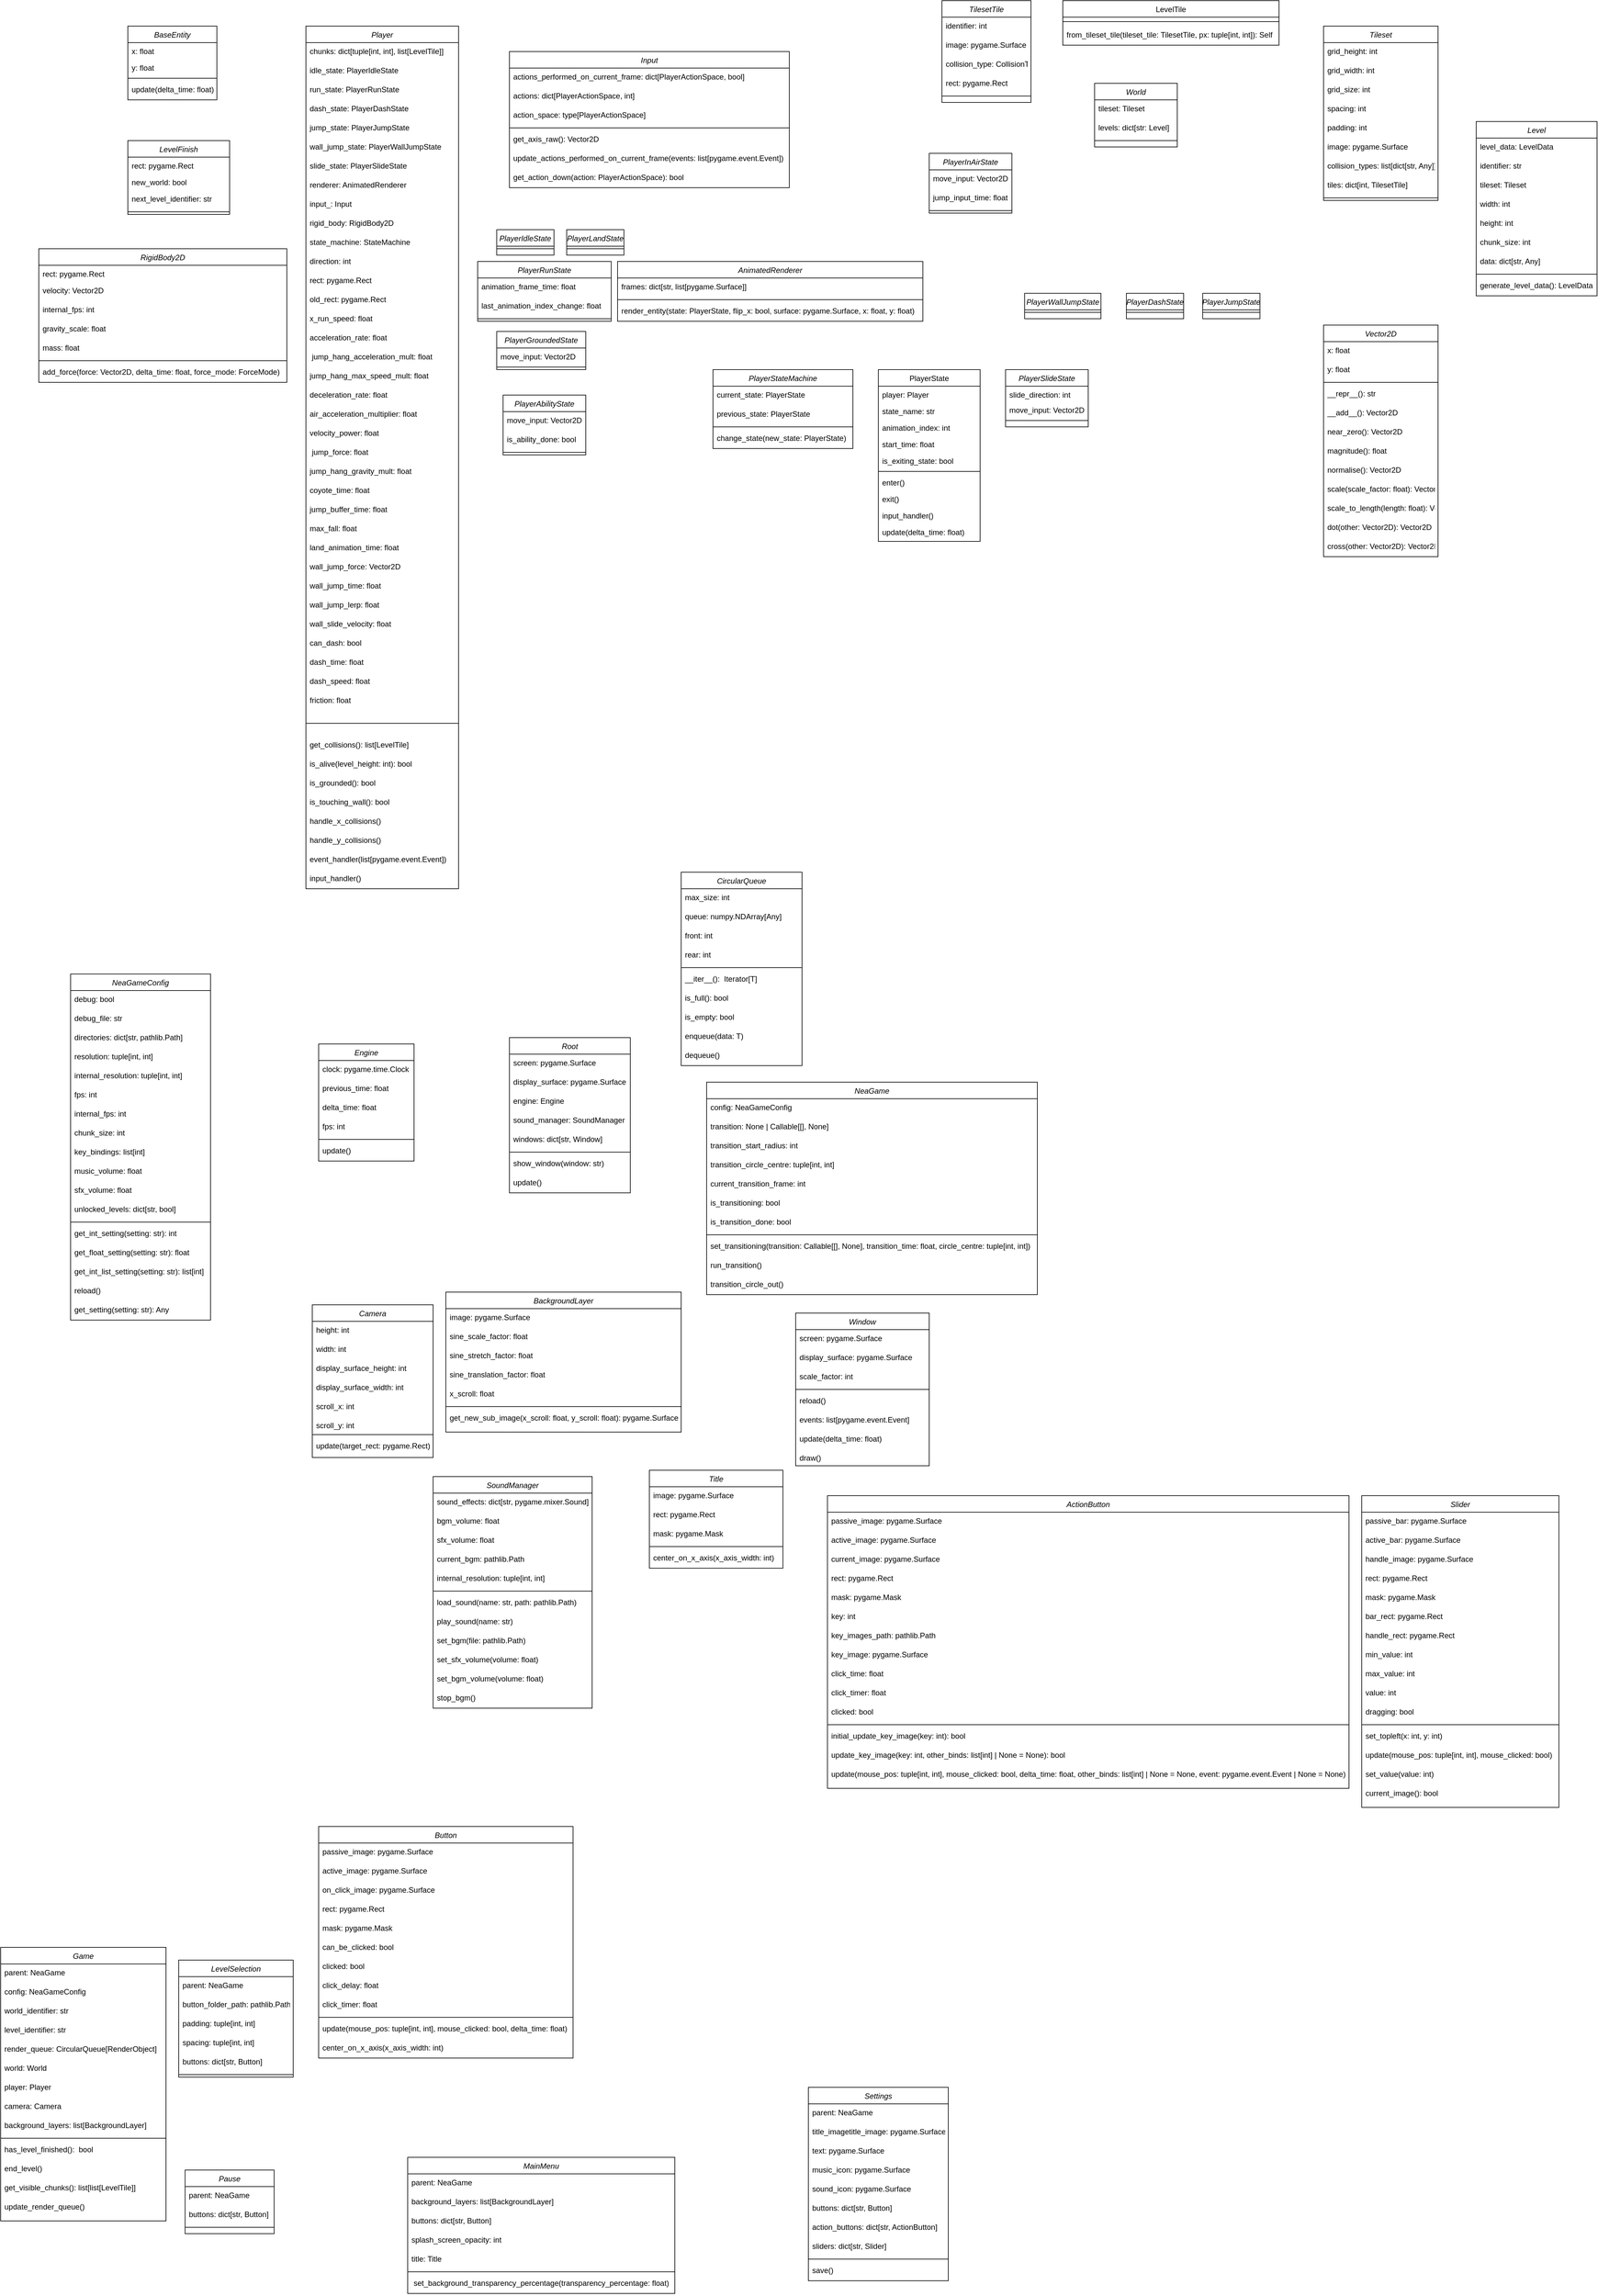 <mxfile version="20.8.16" type="device"><diagram id="C5RBs43oDa-KdzZeNtuy" name="Page-1"><mxGraphModel dx="1088" dy="688" grid="1" gridSize="10" guides="1" tooltips="1" connect="1" arrows="1" fold="1" page="1" pageScale="1" pageWidth="3300" pageHeight="4681" math="0" shadow="0"><root><mxCell id="WIyWlLk6GJQsqaUBKTNV-0"/><mxCell id="WIyWlLk6GJQsqaUBKTNV-1" parent="WIyWlLk6GJQsqaUBKTNV-0"/><mxCell id="zkfFHV4jXpPFQw0GAbJ--0" value="BaseEntity" style="swimlane;fontStyle=2;align=center;verticalAlign=top;childLayout=stackLayout;horizontal=1;startSize=26;horizontalStack=0;resizeParent=1;resizeLast=0;collapsible=1;marginBottom=0;rounded=0;shadow=0;strokeWidth=1;" parent="WIyWlLk6GJQsqaUBKTNV-1" vertex="1"><mxGeometry x="220" y="120" width="140" height="116" as="geometry"><mxRectangle x="230" y="140" width="160" height="26" as="alternateBounds"/></mxGeometry></mxCell><mxCell id="zkfFHV4jXpPFQw0GAbJ--1" value="x: float" style="text;align=left;verticalAlign=top;spacingLeft=4;spacingRight=4;overflow=hidden;rotatable=0;points=[[0,0.5],[1,0.5]];portConstraint=eastwest;" parent="zkfFHV4jXpPFQw0GAbJ--0" vertex="1"><mxGeometry y="26" width="140" height="26" as="geometry"/></mxCell><mxCell id="zkfFHV4jXpPFQw0GAbJ--2" value="y: float" style="text;align=left;verticalAlign=top;spacingLeft=4;spacingRight=4;overflow=hidden;rotatable=0;points=[[0,0.5],[1,0.5]];portConstraint=eastwest;rounded=0;shadow=0;html=0;" parent="zkfFHV4jXpPFQw0GAbJ--0" vertex="1"><mxGeometry y="52" width="140" height="26" as="geometry"/></mxCell><mxCell id="zkfFHV4jXpPFQw0GAbJ--4" value="" style="line;html=1;strokeWidth=1;align=left;verticalAlign=middle;spacingTop=-1;spacingLeft=3;spacingRight=3;rotatable=0;labelPosition=right;points=[];portConstraint=eastwest;" parent="zkfFHV4jXpPFQw0GAbJ--0" vertex="1"><mxGeometry y="78" width="140" height="8" as="geometry"/></mxCell><mxCell id="uCj2efwC9Dp534B4RRVN-45" value="update(delta_time: float)&#10;" style="text;align=left;verticalAlign=top;spacingLeft=4;spacingRight=4;overflow=hidden;rotatable=0;points=[[0,0.5],[1,0.5]];portConstraint=eastwest;" parent="zkfFHV4jXpPFQw0GAbJ--0" vertex="1"><mxGeometry y="86" width="140" height="30" as="geometry"/></mxCell><mxCell id="uCj2efwC9Dp534B4RRVN-0" value="Player" style="swimlane;fontStyle=2;align=center;verticalAlign=top;childLayout=stackLayout;horizontal=1;startSize=26;horizontalStack=0;resizeParent=1;resizeLast=0;collapsible=1;marginBottom=0;rounded=0;shadow=0;strokeWidth=1;" parent="WIyWlLk6GJQsqaUBKTNV-1" vertex="1"><mxGeometry x="500" y="120" width="240" height="1356" as="geometry"><mxRectangle x="478" y="1090" width="240" height="1356" as="alternateBounds"/></mxGeometry></mxCell><mxCell id="uCj2efwC9Dp534B4RRVN-1" value="chunks: dict[tuple[int, int], list[LevelTile]]" style="text;align=left;verticalAlign=top;spacingLeft=4;spacingRight=4;overflow=hidden;rotatable=0;points=[[0,0.5],[1,0.5]];portConstraint=eastwest;" parent="uCj2efwC9Dp534B4RRVN-0" vertex="1"><mxGeometry y="26" width="240" height="30" as="geometry"/></mxCell><mxCell id="uCj2efwC9Dp534B4RRVN-2" value="idle_state: PlayerIdleState" style="text;align=left;verticalAlign=top;spacingLeft=4;spacingRight=4;overflow=hidden;rotatable=0;points=[[0,0.5],[1,0.5]];portConstraint=eastwest;rounded=0;shadow=0;html=0;" parent="uCj2efwC9Dp534B4RRVN-0" vertex="1"><mxGeometry y="56" width="240" height="30" as="geometry"/></mxCell><mxCell id="uCj2efwC9Dp534B4RRVN-3" value="run_state: PlayerRunState" style="text;align=left;verticalAlign=top;spacingLeft=4;spacingRight=4;overflow=hidden;rotatable=0;points=[[0,0.5],[1,0.5]];portConstraint=eastwest;rounded=0;shadow=0;html=0;" parent="uCj2efwC9Dp534B4RRVN-0" vertex="1"><mxGeometry y="86" width="240" height="30" as="geometry"/></mxCell><mxCell id="uCj2efwC9Dp534B4RRVN-4" value="dash_state: PlayerDashState" style="text;align=left;verticalAlign=top;spacingLeft=4;spacingRight=4;overflow=hidden;rotatable=0;points=[[0,0.5],[1,0.5]];portConstraint=eastwest;" parent="uCj2efwC9Dp534B4RRVN-0" vertex="1"><mxGeometry y="116" width="240" height="30" as="geometry"/></mxCell><mxCell id="uCj2efwC9Dp534B4RRVN-5" value="jump_state: PlayerJumpState" style="text;align=left;verticalAlign=top;spacingLeft=4;spacingRight=4;overflow=hidden;rotatable=0;points=[[0,0.5],[1,0.5]];portConstraint=eastwest;" parent="uCj2efwC9Dp534B4RRVN-0" vertex="1"><mxGeometry y="146" width="240" height="30" as="geometry"/></mxCell><mxCell id="uCj2efwC9Dp534B4RRVN-6" value="wall_jump_state: PlayerWallJumpState" style="text;align=left;verticalAlign=top;spacingLeft=4;spacingRight=4;overflow=hidden;rotatable=0;points=[[0,0.5],[1,0.5]];portConstraint=eastwest;" parent="uCj2efwC9Dp534B4RRVN-0" vertex="1"><mxGeometry y="176" width="240" height="30" as="geometry"/></mxCell><mxCell id="uCj2efwC9Dp534B4RRVN-7" value="slide_state: PlayerSlideState" style="text;align=left;verticalAlign=top;spacingLeft=4;spacingRight=4;overflow=hidden;rotatable=0;points=[[0,0.5],[1,0.5]];portConstraint=eastwest;" parent="uCj2efwC9Dp534B4RRVN-0" vertex="1"><mxGeometry y="206" width="240" height="30" as="geometry"/></mxCell><mxCell id="uCj2efwC9Dp534B4RRVN-8" value="renderer: AnimatedRenderer" style="text;align=left;verticalAlign=top;spacingLeft=4;spacingRight=4;overflow=hidden;rotatable=0;points=[[0,0.5],[1,0.5]];portConstraint=eastwest;" parent="uCj2efwC9Dp534B4RRVN-0" vertex="1"><mxGeometry y="236" width="240" height="30" as="geometry"/></mxCell><mxCell id="uCj2efwC9Dp534B4RRVN-9" value="input_: Input" style="text;align=left;verticalAlign=top;spacingLeft=4;spacingRight=4;overflow=hidden;rotatable=0;points=[[0,0.5],[1,0.5]];portConstraint=eastwest;" parent="uCj2efwC9Dp534B4RRVN-0" vertex="1"><mxGeometry y="266" width="240" height="30" as="geometry"/></mxCell><mxCell id="uCj2efwC9Dp534B4RRVN-10" value="rigid_body: RigidBody2D" style="text;align=left;verticalAlign=top;spacingLeft=4;spacingRight=4;overflow=hidden;rotatable=0;points=[[0,0.5],[1,0.5]];portConstraint=eastwest;" parent="uCj2efwC9Dp534B4RRVN-0" vertex="1"><mxGeometry y="296" width="240" height="30" as="geometry"/></mxCell><mxCell id="uCj2efwC9Dp534B4RRVN-11" value="state_machine: StateMachine" style="text;align=left;verticalAlign=top;spacingLeft=4;spacingRight=4;overflow=hidden;rotatable=0;points=[[0,0.5],[1,0.5]];portConstraint=eastwest;" parent="uCj2efwC9Dp534B4RRVN-0" vertex="1"><mxGeometry y="326" width="240" height="30" as="geometry"/></mxCell><mxCell id="uCj2efwC9Dp534B4RRVN-12" value="direction: int&#10;" style="text;align=left;verticalAlign=top;spacingLeft=4;spacingRight=4;overflow=hidden;rotatable=0;points=[[0,0.5],[1,0.5]];portConstraint=eastwest;" parent="uCj2efwC9Dp534B4RRVN-0" vertex="1"><mxGeometry y="356" width="240" height="30" as="geometry"/></mxCell><mxCell id="uCj2efwC9Dp534B4RRVN-13" value="rect: pygame.Rect" style="text;align=left;verticalAlign=top;spacingLeft=4;spacingRight=4;overflow=hidden;rotatable=0;points=[[0,0.5],[1,0.5]];portConstraint=eastwest;" parent="uCj2efwC9Dp534B4RRVN-0" vertex="1"><mxGeometry y="386" width="240" height="30" as="geometry"/></mxCell><mxCell id="uCj2efwC9Dp534B4RRVN-14" value="old_rect: pygame.Rect" style="text;align=left;verticalAlign=top;spacingLeft=4;spacingRight=4;overflow=hidden;rotatable=0;points=[[0,0.5],[1,0.5]];portConstraint=eastwest;" parent="uCj2efwC9Dp534B4RRVN-0" vertex="1"><mxGeometry y="416" width="240" height="30" as="geometry"/></mxCell><mxCell id="uCj2efwC9Dp534B4RRVN-15" value="x_run_speed: float" style="text;align=left;verticalAlign=top;spacingLeft=4;spacingRight=4;overflow=hidden;rotatable=0;points=[[0,0.5],[1,0.5]];portConstraint=eastwest;" parent="uCj2efwC9Dp534B4RRVN-0" vertex="1"><mxGeometry y="446" width="240" height="30" as="geometry"/></mxCell><mxCell id="uCj2efwC9Dp534B4RRVN-16" value="acceleration_rate: float" style="text;align=left;verticalAlign=top;spacingLeft=4;spacingRight=4;overflow=hidden;rotatable=0;points=[[0,0.5],[1,0.5]];portConstraint=eastwest;" parent="uCj2efwC9Dp534B4RRVN-0" vertex="1"><mxGeometry y="476" width="240" height="30" as="geometry"/></mxCell><mxCell id="uCj2efwC9Dp534B4RRVN-17" value=" jump_hang_acceleration_mult: float" style="text;align=left;verticalAlign=top;spacingLeft=4;spacingRight=4;overflow=hidden;rotatable=0;points=[[0,0.5],[1,0.5]];portConstraint=eastwest;" parent="uCj2efwC9Dp534B4RRVN-0" vertex="1"><mxGeometry y="506" width="240" height="30" as="geometry"/></mxCell><mxCell id="uCj2efwC9Dp534B4RRVN-18" value="jump_hang_max_speed_mult: float" style="text;align=left;verticalAlign=top;spacingLeft=4;spacingRight=4;overflow=hidden;rotatable=0;points=[[0,0.5],[1,0.5]];portConstraint=eastwest;" parent="uCj2efwC9Dp534B4RRVN-0" vertex="1"><mxGeometry y="536" width="240" height="30" as="geometry"/></mxCell><mxCell id="uCj2efwC9Dp534B4RRVN-19" value="deceleration_rate: float" style="text;align=left;verticalAlign=top;spacingLeft=4;spacingRight=4;overflow=hidden;rotatable=0;points=[[0,0.5],[1,0.5]];portConstraint=eastwest;" parent="uCj2efwC9Dp534B4RRVN-0" vertex="1"><mxGeometry y="566" width="240" height="30" as="geometry"/></mxCell><mxCell id="uCj2efwC9Dp534B4RRVN-20" value="air_acceleration_multiplier: float" style="text;align=left;verticalAlign=top;spacingLeft=4;spacingRight=4;overflow=hidden;rotatable=0;points=[[0,0.5],[1,0.5]];portConstraint=eastwest;" parent="uCj2efwC9Dp534B4RRVN-0" vertex="1"><mxGeometry y="596" width="240" height="30" as="geometry"/></mxCell><mxCell id="uCj2efwC9Dp534B4RRVN-21" value="velocity_power: float" style="text;align=left;verticalAlign=top;spacingLeft=4;spacingRight=4;overflow=hidden;rotatable=0;points=[[0,0.5],[1,0.5]];portConstraint=eastwest;" parent="uCj2efwC9Dp534B4RRVN-0" vertex="1"><mxGeometry y="626" width="240" height="30" as="geometry"/></mxCell><mxCell id="uCj2efwC9Dp534B4RRVN-22" value=" jump_force: float" style="text;align=left;verticalAlign=top;spacingLeft=4;spacingRight=4;overflow=hidden;rotatable=0;points=[[0,0.5],[1,0.5]];portConstraint=eastwest;" parent="uCj2efwC9Dp534B4RRVN-0" vertex="1"><mxGeometry y="656" width="240" height="30" as="geometry"/></mxCell><mxCell id="uCj2efwC9Dp534B4RRVN-23" value="jump_hang_gravity_mult: float" style="text;align=left;verticalAlign=top;spacingLeft=4;spacingRight=4;overflow=hidden;rotatable=0;points=[[0,0.5],[1,0.5]];portConstraint=eastwest;" parent="uCj2efwC9Dp534B4RRVN-0" vertex="1"><mxGeometry y="686" width="240" height="30" as="geometry"/></mxCell><mxCell id="uCj2efwC9Dp534B4RRVN-24" value="coyote_time: float" style="text;align=left;verticalAlign=top;spacingLeft=4;spacingRight=4;overflow=hidden;rotatable=0;points=[[0,0.5],[1,0.5]];portConstraint=eastwest;" parent="uCj2efwC9Dp534B4RRVN-0" vertex="1"><mxGeometry y="716" width="240" height="30" as="geometry"/></mxCell><mxCell id="uCj2efwC9Dp534B4RRVN-25" value="jump_buffer_time: float" style="text;align=left;verticalAlign=top;spacingLeft=4;spacingRight=4;overflow=hidden;rotatable=0;points=[[0,0.5],[1,0.5]];portConstraint=eastwest;" parent="uCj2efwC9Dp534B4RRVN-0" vertex="1"><mxGeometry y="746" width="240" height="30" as="geometry"/></mxCell><mxCell id="uCj2efwC9Dp534B4RRVN-26" value="max_fall: float" style="text;align=left;verticalAlign=top;spacingLeft=4;spacingRight=4;overflow=hidden;rotatable=0;points=[[0,0.5],[1,0.5]];portConstraint=eastwest;" parent="uCj2efwC9Dp534B4RRVN-0" vertex="1"><mxGeometry y="776" width="240" height="30" as="geometry"/></mxCell><mxCell id="uCj2efwC9Dp534B4RRVN-27" value="land_animation_time: float" style="text;align=left;verticalAlign=top;spacingLeft=4;spacingRight=4;overflow=hidden;rotatable=0;points=[[0,0.5],[1,0.5]];portConstraint=eastwest;" parent="uCj2efwC9Dp534B4RRVN-0" vertex="1"><mxGeometry y="806" width="240" height="30" as="geometry"/></mxCell><mxCell id="uCj2efwC9Dp534B4RRVN-28" value="wall_jump_force: Vector2D" style="text;align=left;verticalAlign=top;spacingLeft=4;spacingRight=4;overflow=hidden;rotatable=0;points=[[0,0.5],[1,0.5]];portConstraint=eastwest;" parent="uCj2efwC9Dp534B4RRVN-0" vertex="1"><mxGeometry y="836" width="240" height="30" as="geometry"/></mxCell><mxCell id="uCj2efwC9Dp534B4RRVN-29" value="wall_jump_time: float" style="text;align=left;verticalAlign=top;spacingLeft=4;spacingRight=4;overflow=hidden;rotatable=0;points=[[0,0.5],[1,0.5]];portConstraint=eastwest;" parent="uCj2efwC9Dp534B4RRVN-0" vertex="1"><mxGeometry y="866" width="240" height="30" as="geometry"/></mxCell><mxCell id="uCj2efwC9Dp534B4RRVN-30" value="wall_jump_lerp: float" style="text;align=left;verticalAlign=top;spacingLeft=4;spacingRight=4;overflow=hidden;rotatable=0;points=[[0,0.5],[1,0.5]];portConstraint=eastwest;" parent="uCj2efwC9Dp534B4RRVN-0" vertex="1"><mxGeometry y="896" width="240" height="30" as="geometry"/></mxCell><mxCell id="uCj2efwC9Dp534B4RRVN-31" value="wall_slide_velocity: float" style="text;align=left;verticalAlign=top;spacingLeft=4;spacingRight=4;overflow=hidden;rotatable=0;points=[[0,0.5],[1,0.5]];portConstraint=eastwest;" parent="uCj2efwC9Dp534B4RRVN-0" vertex="1"><mxGeometry y="926" width="240" height="30" as="geometry"/></mxCell><mxCell id="uCj2efwC9Dp534B4RRVN-32" value="can_dash: bool" style="text;align=left;verticalAlign=top;spacingLeft=4;spacingRight=4;overflow=hidden;rotatable=0;points=[[0,0.5],[1,0.5]];portConstraint=eastwest;" parent="uCj2efwC9Dp534B4RRVN-0" vertex="1"><mxGeometry y="956" width="240" height="30" as="geometry"/></mxCell><mxCell id="uCj2efwC9Dp534B4RRVN-33" value="dash_time: float" style="text;align=left;verticalAlign=top;spacingLeft=4;spacingRight=4;overflow=hidden;rotatable=0;points=[[0,0.5],[1,0.5]];portConstraint=eastwest;" parent="uCj2efwC9Dp534B4RRVN-0" vertex="1"><mxGeometry y="986" width="240" height="30" as="geometry"/></mxCell><mxCell id="uCj2efwC9Dp534B4RRVN-34" value="dash_speed: float" style="text;align=left;verticalAlign=top;spacingLeft=4;spacingRight=4;overflow=hidden;rotatable=0;points=[[0,0.5],[1,0.5]];portConstraint=eastwest;" parent="uCj2efwC9Dp534B4RRVN-0" vertex="1"><mxGeometry y="1016" width="240" height="30" as="geometry"/></mxCell><mxCell id="uCj2efwC9Dp534B4RRVN-35" value="friction: float" style="text;align=left;verticalAlign=top;spacingLeft=4;spacingRight=4;overflow=hidden;rotatable=0;points=[[0,0.5],[1,0.5]];portConstraint=eastwest;" parent="uCj2efwC9Dp534B4RRVN-0" vertex="1"><mxGeometry y="1046" width="240" height="30" as="geometry"/></mxCell><mxCell id="uCj2efwC9Dp534B4RRVN-36" value="" style="line;html=1;strokeWidth=1;align=left;verticalAlign=middle;spacingTop=-1;spacingLeft=3;spacingRight=3;rotatable=0;labelPosition=right;points=[];portConstraint=eastwest;" parent="uCj2efwC9Dp534B4RRVN-0" vertex="1"><mxGeometry y="1076" width="240" height="40" as="geometry"/></mxCell><mxCell id="uCj2efwC9Dp534B4RRVN-37" value="get_collisions(): list[LevelTile]" style="text;align=left;verticalAlign=top;spacingLeft=4;spacingRight=4;overflow=hidden;rotatable=0;points=[[0,0.5],[1,0.5]];portConstraint=eastwest;" parent="uCj2efwC9Dp534B4RRVN-0" vertex="1"><mxGeometry y="1116" width="240" height="30" as="geometry"/></mxCell><mxCell id="uCj2efwC9Dp534B4RRVN-38" value="is_alive(level_height: int): bool" style="text;align=left;verticalAlign=top;spacingLeft=4;spacingRight=4;overflow=hidden;rotatable=0;points=[[0,0.5],[1,0.5]];portConstraint=eastwest;" parent="uCj2efwC9Dp534B4RRVN-0" vertex="1"><mxGeometry y="1146" width="240" height="30" as="geometry"/></mxCell><mxCell id="uCj2efwC9Dp534B4RRVN-39" value="is_grounded(): bool" style="text;align=left;verticalAlign=top;spacingLeft=4;spacingRight=4;overflow=hidden;rotatable=0;points=[[0,0.5],[1,0.5]];portConstraint=eastwest;" parent="uCj2efwC9Dp534B4RRVN-0" vertex="1"><mxGeometry y="1176" width="240" height="30" as="geometry"/></mxCell><mxCell id="uCj2efwC9Dp534B4RRVN-40" value="is_touching_wall(): bool" style="text;align=left;verticalAlign=top;spacingLeft=4;spacingRight=4;overflow=hidden;rotatable=0;points=[[0,0.5],[1,0.5]];portConstraint=eastwest;" parent="uCj2efwC9Dp534B4RRVN-0" vertex="1"><mxGeometry y="1206" width="240" height="30" as="geometry"/></mxCell><mxCell id="uCj2efwC9Dp534B4RRVN-41" value="handle_x_collisions()" style="text;align=left;verticalAlign=top;spacingLeft=4;spacingRight=4;overflow=hidden;rotatable=0;points=[[0,0.5],[1,0.5]];portConstraint=eastwest;" parent="uCj2efwC9Dp534B4RRVN-0" vertex="1"><mxGeometry y="1236" width="240" height="30" as="geometry"/></mxCell><mxCell id="uCj2efwC9Dp534B4RRVN-42" value="handle_y_collisions()" style="text;align=left;verticalAlign=top;spacingLeft=4;spacingRight=4;overflow=hidden;rotatable=0;points=[[0,0.5],[1,0.5]];portConstraint=eastwest;" parent="uCj2efwC9Dp534B4RRVN-0" vertex="1"><mxGeometry y="1266" width="240" height="30" as="geometry"/></mxCell><mxCell id="uCj2efwC9Dp534B4RRVN-43" value="event_handler(list[pygame.event.Event])" style="text;align=left;verticalAlign=top;spacingLeft=4;spacingRight=4;overflow=hidden;rotatable=0;points=[[0,0.5],[1,0.5]];portConstraint=eastwest;" parent="uCj2efwC9Dp534B4RRVN-0" vertex="1"><mxGeometry y="1296" width="240" height="30" as="geometry"/></mxCell><mxCell id="uCj2efwC9Dp534B4RRVN-44" value="input_handler()" style="text;align=left;verticalAlign=top;spacingLeft=4;spacingRight=4;overflow=hidden;rotatable=0;points=[[0,0.5],[1,0.5]];portConstraint=eastwest;" parent="uCj2efwC9Dp534B4RRVN-0" vertex="1"><mxGeometry y="1326" width="240" height="30" as="geometry"/></mxCell><mxCell id="uCj2efwC9Dp534B4RRVN-46" value="LevelFinish" style="swimlane;fontStyle=2;align=center;verticalAlign=top;childLayout=stackLayout;horizontal=1;startSize=26;horizontalStack=0;resizeParent=1;resizeLast=0;collapsible=1;marginBottom=0;rounded=0;shadow=0;strokeWidth=1;" parent="WIyWlLk6GJQsqaUBKTNV-1" vertex="1"><mxGeometry x="220" y="300" width="160" height="116" as="geometry"><mxRectangle x="230" y="140" width="160" height="26" as="alternateBounds"/></mxGeometry></mxCell><mxCell id="uCj2efwC9Dp534B4RRVN-47" value="rect: pygame.Rect" style="text;align=left;verticalAlign=top;spacingLeft=4;spacingRight=4;overflow=hidden;rotatable=0;points=[[0,0.5],[1,0.5]];portConstraint=eastwest;" parent="uCj2efwC9Dp534B4RRVN-46" vertex="1"><mxGeometry y="26" width="160" height="26" as="geometry"/></mxCell><mxCell id="uCj2efwC9Dp534B4RRVN-48" value="new_world: bool" style="text;align=left;verticalAlign=top;spacingLeft=4;spacingRight=4;overflow=hidden;rotatable=0;points=[[0,0.5],[1,0.5]];portConstraint=eastwest;rounded=0;shadow=0;html=0;" parent="uCj2efwC9Dp534B4RRVN-46" vertex="1"><mxGeometry y="52" width="160" height="26" as="geometry"/></mxCell><mxCell id="uCj2efwC9Dp534B4RRVN-50" value="next_level_identifier: str" style="text;align=left;verticalAlign=top;spacingLeft=4;spacingRight=4;overflow=hidden;rotatable=0;points=[[0,0.5],[1,0.5]];portConstraint=eastwest;" parent="uCj2efwC9Dp534B4RRVN-46" vertex="1"><mxGeometry y="78" width="160" height="30" as="geometry"/></mxCell><mxCell id="uCj2efwC9Dp534B4RRVN-49" value="" style="line;html=1;strokeWidth=1;align=left;verticalAlign=middle;spacingTop=-1;spacingLeft=3;spacingRight=3;rotatable=0;labelPosition=right;points=[];portConstraint=eastwest;" parent="uCj2efwC9Dp534B4RRVN-46" vertex="1"><mxGeometry y="108" width="160" height="8" as="geometry"/></mxCell><mxCell id="uCj2efwC9Dp534B4RRVN-51" value="RigidBody2D" style="swimlane;fontStyle=2;align=center;verticalAlign=top;childLayout=stackLayout;horizontal=1;startSize=26;horizontalStack=0;resizeParent=1;resizeLast=0;collapsible=1;marginBottom=0;rounded=0;shadow=0;strokeWidth=1;" parent="WIyWlLk6GJQsqaUBKTNV-1" vertex="1"><mxGeometry x="80" y="470" width="390" height="210" as="geometry"><mxRectangle x="230" y="140" width="160" height="26" as="alternateBounds"/></mxGeometry></mxCell><mxCell id="uCj2efwC9Dp534B4RRVN-52" value="rect: pygame.Rect" style="text;align=left;verticalAlign=top;spacingLeft=4;spacingRight=4;overflow=hidden;rotatable=0;points=[[0,0.5],[1,0.5]];portConstraint=eastwest;" parent="uCj2efwC9Dp534B4RRVN-51" vertex="1"><mxGeometry y="26" width="390" height="26" as="geometry"/></mxCell><mxCell id="uCj2efwC9Dp534B4RRVN-59" value="velocity: Vector2D" style="text;align=left;verticalAlign=top;spacingLeft=4;spacingRight=4;overflow=hidden;rotatable=0;points=[[0,0.5],[1,0.5]];portConstraint=eastwest;rounded=0;shadow=0;html=0;" parent="uCj2efwC9Dp534B4RRVN-51" vertex="1"><mxGeometry y="52" width="390" height="30" as="geometry"/></mxCell><mxCell id="uCj2efwC9Dp534B4RRVN-58" value="internal_fps: int" style="text;align=left;verticalAlign=top;spacingLeft=4;spacingRight=4;overflow=hidden;rotatable=0;points=[[0,0.5],[1,0.5]];portConstraint=eastwest;rounded=0;shadow=0;html=0;" parent="uCj2efwC9Dp534B4RRVN-51" vertex="1"><mxGeometry y="82" width="390" height="30" as="geometry"/></mxCell><mxCell id="uCj2efwC9Dp534B4RRVN-57" value="gravity_scale: float" style="text;align=left;verticalAlign=top;spacingLeft=4;spacingRight=4;overflow=hidden;rotatable=0;points=[[0,0.5],[1,0.5]];portConstraint=eastwest;rounded=0;shadow=0;html=0;" parent="uCj2efwC9Dp534B4RRVN-51" vertex="1"><mxGeometry y="112" width="390" height="30" as="geometry"/></mxCell><mxCell id="uCj2efwC9Dp534B4RRVN-56" value="mass: float" style="text;align=left;verticalAlign=top;spacingLeft=4;spacingRight=4;overflow=hidden;rotatable=0;points=[[0,0.5],[1,0.5]];portConstraint=eastwest;" parent="uCj2efwC9Dp534B4RRVN-51" vertex="1"><mxGeometry y="142" width="390" height="30" as="geometry"/></mxCell><mxCell id="uCj2efwC9Dp534B4RRVN-55" value="" style="line;html=1;strokeWidth=1;align=left;verticalAlign=middle;spacingTop=-1;spacingLeft=3;spacingRight=3;rotatable=0;labelPosition=right;points=[];portConstraint=eastwest;" parent="uCj2efwC9Dp534B4RRVN-51" vertex="1"><mxGeometry y="172" width="390" height="8" as="geometry"/></mxCell><mxCell id="uCj2efwC9Dp534B4RRVN-60" value="add_force(force: Vector2D, delta_time: float, force_mode: ForceMode)" style="text;align=left;verticalAlign=top;spacingLeft=4;spacingRight=4;overflow=hidden;rotatable=0;points=[[0,0.5],[1,0.5]];portConstraint=eastwest;" parent="uCj2efwC9Dp534B4RRVN-51" vertex="1"><mxGeometry y="180" width="390" height="30" as="geometry"/></mxCell><mxCell id="uCj2efwC9Dp534B4RRVN-61" value="Input" style="swimlane;fontStyle=2;align=center;verticalAlign=top;childLayout=stackLayout;horizontal=1;startSize=26;horizontalStack=0;resizeParent=1;resizeLast=0;collapsible=1;marginBottom=0;rounded=0;shadow=0;strokeWidth=1;" parent="WIyWlLk6GJQsqaUBKTNV-1" vertex="1"><mxGeometry x="820" y="160" width="440" height="214" as="geometry"><mxRectangle x="230" y="140" width="160" height="26" as="alternateBounds"/></mxGeometry></mxCell><mxCell id="uCj2efwC9Dp534B4RRVN-68" value="actions_performed_on_current_frame: dict[PlayerActionSpace, bool]" style="text;align=left;verticalAlign=top;spacingLeft=4;spacingRight=4;overflow=hidden;rotatable=0;points=[[0,0.5],[1,0.5]];portConstraint=eastwest;rounded=0;shadow=0;html=0;" parent="uCj2efwC9Dp534B4RRVN-61" vertex="1"><mxGeometry y="26" width="440" height="30" as="geometry"/></mxCell><mxCell id="uCj2efwC9Dp534B4RRVN-67" value="actions: dict[PlayerActionSpace, int]" style="text;align=left;verticalAlign=top;spacingLeft=4;spacingRight=4;overflow=hidden;rotatable=0;points=[[0,0.5],[1,0.5]];portConstraint=eastwest;rounded=0;shadow=0;html=0;" parent="uCj2efwC9Dp534B4RRVN-61" vertex="1"><mxGeometry y="56" width="440" height="30" as="geometry"/></mxCell><mxCell id="uCj2efwC9Dp534B4RRVN-66" value="action_space: type[PlayerActionSpace]" style="text;align=left;verticalAlign=top;spacingLeft=4;spacingRight=4;overflow=hidden;rotatable=0;points=[[0,0.5],[1,0.5]];portConstraint=eastwest;" parent="uCj2efwC9Dp534B4RRVN-61" vertex="1"><mxGeometry y="86" width="440" height="30" as="geometry"/></mxCell><mxCell id="uCj2efwC9Dp534B4RRVN-64" value="" style="line;html=1;strokeWidth=1;align=left;verticalAlign=middle;spacingTop=-1;spacingLeft=3;spacingRight=3;rotatable=0;labelPosition=right;points=[];portConstraint=eastwest;" parent="uCj2efwC9Dp534B4RRVN-61" vertex="1"><mxGeometry y="116" width="440" height="8" as="geometry"/></mxCell><mxCell id="uCj2efwC9Dp534B4RRVN-69" value="get_axis_raw(): Vector2D" style="text;align=left;verticalAlign=top;spacingLeft=4;spacingRight=4;overflow=hidden;rotatable=0;points=[[0,0.5],[1,0.5]];portConstraint=eastwest;" parent="uCj2efwC9Dp534B4RRVN-61" vertex="1"><mxGeometry y="124" width="440" height="30" as="geometry"/></mxCell><mxCell id="uCj2efwC9Dp534B4RRVN-70" value="update_actions_performed_on_current_frame(events: list[pygame.event.Event])" style="text;align=left;verticalAlign=top;spacingLeft=4;spacingRight=4;overflow=hidden;rotatable=0;points=[[0,0.5],[1,0.5]];portConstraint=eastwest;" parent="uCj2efwC9Dp534B4RRVN-61" vertex="1"><mxGeometry y="154" width="440" height="30" as="geometry"/></mxCell><mxCell id="uCj2efwC9Dp534B4RRVN-71" value="get_action_down(action: PlayerActionSpace): bool" style="text;align=left;verticalAlign=top;spacingLeft=4;spacingRight=4;overflow=hidden;rotatable=0;points=[[0,0.5],[1,0.5]];portConstraint=eastwest;" parent="uCj2efwC9Dp534B4RRVN-61" vertex="1"><mxGeometry y="184" width="440" height="30" as="geometry"/></mxCell><mxCell id="uCj2efwC9Dp534B4RRVN-73" value="AnimatedRenderer" style="swimlane;fontStyle=2;align=center;verticalAlign=top;childLayout=stackLayout;horizontal=1;startSize=26;horizontalStack=0;resizeParent=1;resizeLast=0;collapsible=1;marginBottom=0;rounded=0;shadow=0;strokeWidth=1;" parent="WIyWlLk6GJQsqaUBKTNV-1" vertex="1"><mxGeometry x="990" y="490" width="480" height="94" as="geometry"><mxRectangle x="230" y="140" width="160" height="26" as="alternateBounds"/></mxGeometry></mxCell><mxCell id="uCj2efwC9Dp534B4RRVN-78" value="frames: dict[str, list[pygame.Surface]]" style="text;align=left;verticalAlign=top;spacingLeft=4;spacingRight=4;overflow=hidden;rotatable=0;points=[[0,0.5],[1,0.5]];portConstraint=eastwest;" parent="uCj2efwC9Dp534B4RRVN-73" vertex="1"><mxGeometry y="26" width="480" height="30" as="geometry"/></mxCell><mxCell id="uCj2efwC9Dp534B4RRVN-76" value="" style="line;html=1;strokeWidth=1;align=left;verticalAlign=middle;spacingTop=-1;spacingLeft=3;spacingRight=3;rotatable=0;labelPosition=right;points=[];portConstraint=eastwest;" parent="uCj2efwC9Dp534B4RRVN-73" vertex="1"><mxGeometry y="56" width="480" height="8" as="geometry"/></mxCell><mxCell id="uCj2efwC9Dp534B4RRVN-79" value="render_entity(state: PlayerState, flip_x: bool, surface: pygame.Surface, x: float, y: float)" style="text;align=left;verticalAlign=top;spacingLeft=4;spacingRight=4;overflow=hidden;rotatable=0;points=[[0,0.5],[1,0.5]];portConstraint=eastwest;" parent="uCj2efwC9Dp534B4RRVN-73" vertex="1"><mxGeometry y="64" width="480" height="30" as="geometry"/></mxCell><mxCell id="uCj2efwC9Dp534B4RRVN-82" value="PlayerStateMachine" style="swimlane;fontStyle=2;align=center;verticalAlign=top;childLayout=stackLayout;horizontal=1;startSize=26;horizontalStack=0;resizeParent=1;resizeLast=0;collapsible=1;marginBottom=0;rounded=0;shadow=0;strokeWidth=1;" parent="WIyWlLk6GJQsqaUBKTNV-1" vertex="1"><mxGeometry x="1140" y="660" width="220" height="124" as="geometry"><mxRectangle x="230" y="140" width="160" height="26" as="alternateBounds"/></mxGeometry></mxCell><mxCell id="uCj2efwC9Dp534B4RRVN-87" value="current_state: PlayerState" style="text;align=left;verticalAlign=top;spacingLeft=4;spacingRight=4;overflow=hidden;rotatable=0;points=[[0,0.5],[1,0.5]];portConstraint=eastwest;" parent="uCj2efwC9Dp534B4RRVN-82" vertex="1"><mxGeometry y="26" width="220" height="30" as="geometry"/></mxCell><mxCell id="uCj2efwC9Dp534B4RRVN-88" value="previous_state: PlayerState" style="text;align=left;verticalAlign=top;spacingLeft=4;spacingRight=4;overflow=hidden;rotatable=0;points=[[0,0.5],[1,0.5]];portConstraint=eastwest;rounded=0;shadow=0;html=0;" parent="uCj2efwC9Dp534B4RRVN-82" vertex="1"><mxGeometry y="56" width="220" height="30" as="geometry"/></mxCell><mxCell id="uCj2efwC9Dp534B4RRVN-85" value="" style="line;html=1;strokeWidth=1;align=left;verticalAlign=middle;spacingTop=-1;spacingLeft=3;spacingRight=3;rotatable=0;labelPosition=right;points=[];portConstraint=eastwest;" parent="uCj2efwC9Dp534B4RRVN-82" vertex="1"><mxGeometry y="86" width="220" height="8" as="geometry"/></mxCell><mxCell id="uCj2efwC9Dp534B4RRVN-89" value="change_state(new_state: PlayerState)" style="text;align=left;verticalAlign=top;spacingLeft=4;spacingRight=4;overflow=hidden;rotatable=0;points=[[0,0.5],[1,0.5]];portConstraint=eastwest;" parent="uCj2efwC9Dp534B4RRVN-82" vertex="1"><mxGeometry y="94" width="220" height="30" as="geometry"/></mxCell><mxCell id="uCj2efwC9Dp534B4RRVN-90" value="PlayerState" style="swimlane;fontStyle=0;align=center;verticalAlign=top;childLayout=stackLayout;horizontal=1;startSize=26;horizontalStack=0;resizeParent=1;resizeLast=0;collapsible=1;marginBottom=0;rounded=0;shadow=0;strokeWidth=1;" parent="WIyWlLk6GJQsqaUBKTNV-1" vertex="1"><mxGeometry x="1400" y="660" width="160" height="270" as="geometry"><mxRectangle x="1720" y="1524" width="160" height="268" as="alternateBounds"/></mxGeometry></mxCell><mxCell id="uCj2efwC9Dp534B4RRVN-91" value="player: Player" style="text;align=left;verticalAlign=top;spacingLeft=4;spacingRight=4;overflow=hidden;rotatable=0;points=[[0,0.5],[1,0.5]];portConstraint=eastwest;" parent="uCj2efwC9Dp534B4RRVN-90" vertex="1"><mxGeometry y="26" width="160" height="26" as="geometry"/></mxCell><mxCell id="uCj2efwC9Dp534B4RRVN-92" value="state_name: str" style="text;align=left;verticalAlign=top;spacingLeft=4;spacingRight=4;overflow=hidden;rotatable=0;points=[[0,0.5],[1,0.5]];portConstraint=eastwest;rounded=0;shadow=0;html=0;" parent="uCj2efwC9Dp534B4RRVN-90" vertex="1"><mxGeometry y="52" width="160" height="26" as="geometry"/></mxCell><mxCell id="uCj2efwC9Dp534B4RRVN-93" value="animation_index: int" style="text;align=left;verticalAlign=top;spacingLeft=4;spacingRight=4;overflow=hidden;rotatable=0;points=[[0,0.5],[1,0.5]];portConstraint=eastwest;rounded=0;shadow=0;html=0;" parent="uCj2efwC9Dp534B4RRVN-90" vertex="1"><mxGeometry y="78" width="160" height="26" as="geometry"/></mxCell><mxCell id="uCj2efwC9Dp534B4RRVN-94" value="start_time: float" style="text;align=left;verticalAlign=top;spacingLeft=4;spacingRight=4;overflow=hidden;rotatable=0;points=[[0,0.5],[1,0.5]];portConstraint=eastwest;" parent="uCj2efwC9Dp534B4RRVN-90" vertex="1"><mxGeometry y="104" width="160" height="26" as="geometry"/></mxCell><mxCell id="uCj2efwC9Dp534B4RRVN-95" value="is_exiting_state: bool" style="text;align=left;verticalAlign=top;spacingLeft=4;spacingRight=4;overflow=hidden;rotatable=0;points=[[0,0.5],[1,0.5]];portConstraint=eastwest;" parent="uCj2efwC9Dp534B4RRVN-90" vertex="1"><mxGeometry y="130" width="160" height="26" as="geometry"/></mxCell><mxCell id="uCj2efwC9Dp534B4RRVN-96" value="" style="line;html=1;strokeWidth=1;align=left;verticalAlign=middle;spacingTop=-1;spacingLeft=3;spacingRight=3;rotatable=0;labelPosition=right;points=[];portConstraint=eastwest;" parent="uCj2efwC9Dp534B4RRVN-90" vertex="1"><mxGeometry y="156" width="160" height="8" as="geometry"/></mxCell><mxCell id="uCj2efwC9Dp534B4RRVN-97" value="enter()" style="text;align=left;verticalAlign=top;spacingLeft=4;spacingRight=4;overflow=hidden;rotatable=0;points=[[0,0.5],[1,0.5]];portConstraint=eastwest;" parent="uCj2efwC9Dp534B4RRVN-90" vertex="1"><mxGeometry y="164" width="160" height="26" as="geometry"/></mxCell><mxCell id="uCj2efwC9Dp534B4RRVN-98" value="exit()" style="text;align=left;verticalAlign=top;spacingLeft=4;spacingRight=4;overflow=hidden;rotatable=0;points=[[0,0.5],[1,0.5]];portConstraint=eastwest;" parent="uCj2efwC9Dp534B4RRVN-90" vertex="1"><mxGeometry y="190" width="160" height="26" as="geometry"/></mxCell><mxCell id="uCj2efwC9Dp534B4RRVN-99" value="input_handler()" style="text;align=left;verticalAlign=top;spacingLeft=4;spacingRight=4;overflow=hidden;rotatable=0;points=[[0,0.5],[1,0.5]];portConstraint=eastwest;" parent="uCj2efwC9Dp534B4RRVN-90" vertex="1"><mxGeometry y="216" width="160" height="26" as="geometry"/></mxCell><mxCell id="uCj2efwC9Dp534B4RRVN-100" value="update(delta_time: float)" style="text;align=left;verticalAlign=top;spacingLeft=4;spacingRight=4;overflow=hidden;rotatable=0;points=[[0,0.5],[1,0.5]];portConstraint=eastwest;" parent="uCj2efwC9Dp534B4RRVN-90" vertex="1"><mxGeometry y="242" width="160" height="26" as="geometry"/></mxCell><mxCell id="uCj2efwC9Dp534B4RRVN-103" value="PlayerGroundedState" style="swimlane;fontStyle=2;align=center;verticalAlign=top;childLayout=stackLayout;horizontal=1;startSize=26;horizontalStack=0;resizeParent=1;resizeLast=0;collapsible=1;marginBottom=0;rounded=0;shadow=0;strokeWidth=1;" parent="WIyWlLk6GJQsqaUBKTNV-1" vertex="1"><mxGeometry x="800" y="600" width="140" height="60" as="geometry"><mxRectangle x="230" y="140" width="160" height="26" as="alternateBounds"/></mxGeometry></mxCell><mxCell id="uCj2efwC9Dp534B4RRVN-108" value="move_input: Vector2D" style="text;align=left;verticalAlign=top;spacingLeft=4;spacingRight=4;overflow=hidden;rotatable=0;points=[[0,0.5],[1,0.5]];portConstraint=eastwest;" parent="uCj2efwC9Dp534B4RRVN-103" vertex="1"><mxGeometry y="26" width="140" height="26" as="geometry"/></mxCell><mxCell id="uCj2efwC9Dp534B4RRVN-106" value="" style="line;html=1;strokeWidth=1;align=left;verticalAlign=middle;spacingTop=-1;spacingLeft=3;spacingRight=3;rotatable=0;labelPosition=right;points=[];portConstraint=eastwest;" parent="uCj2efwC9Dp534B4RRVN-103" vertex="1"><mxGeometry y="52" width="140" height="8" as="geometry"/></mxCell><mxCell id="uCj2efwC9Dp534B4RRVN-109" value="PlayerIdleState" style="swimlane;fontStyle=2;align=center;verticalAlign=top;childLayout=stackLayout;horizontal=1;startSize=26;horizontalStack=0;resizeParent=1;resizeLast=0;collapsible=1;marginBottom=0;rounded=0;shadow=0;strokeWidth=1;" parent="WIyWlLk6GJQsqaUBKTNV-1" vertex="1"><mxGeometry x="800" y="440" width="90" height="40" as="geometry"><mxRectangle x="230" y="140" width="160" height="26" as="alternateBounds"/></mxGeometry></mxCell><mxCell id="uCj2efwC9Dp534B4RRVN-112" value="" style="line;html=1;strokeWidth=1;align=left;verticalAlign=middle;spacingTop=-1;spacingLeft=3;spacingRight=3;rotatable=0;labelPosition=right;points=[];portConstraint=eastwest;" parent="uCj2efwC9Dp534B4RRVN-109" vertex="1"><mxGeometry y="26" width="90" height="8" as="geometry"/></mxCell><mxCell id="uCj2efwC9Dp534B4RRVN-116" value="PlayerRunState" style="swimlane;fontStyle=2;align=center;verticalAlign=top;childLayout=stackLayout;horizontal=1;startSize=26;horizontalStack=0;resizeParent=1;resizeLast=0;collapsible=1;marginBottom=0;rounded=0;shadow=0;strokeWidth=1;" parent="WIyWlLk6GJQsqaUBKTNV-1" vertex="1"><mxGeometry x="770" y="490" width="210" height="94" as="geometry"><mxRectangle x="800" y="510" width="160" height="26" as="alternateBounds"/></mxGeometry></mxCell><mxCell id="uCj2efwC9Dp534B4RRVN-120" value="animation_frame_time: float" style="text;align=left;verticalAlign=top;spacingLeft=4;spacingRight=4;overflow=hidden;rotatable=0;points=[[0,0.5],[1,0.5]];portConstraint=eastwest;" parent="uCj2efwC9Dp534B4RRVN-116" vertex="1"><mxGeometry y="26" width="210" height="30" as="geometry"/></mxCell><mxCell id="uCj2efwC9Dp534B4RRVN-121" value="last_animation_index_change: float" style="text;align=left;verticalAlign=top;spacingLeft=4;spacingRight=4;overflow=hidden;rotatable=0;points=[[0,0.5],[1,0.5]];portConstraint=eastwest;" parent="uCj2efwC9Dp534B4RRVN-116" vertex="1"><mxGeometry y="56" width="210" height="30" as="geometry"/></mxCell><mxCell id="uCj2efwC9Dp534B4RRVN-117" value="" style="line;html=1;strokeWidth=1;align=left;verticalAlign=middle;spacingTop=-1;spacingLeft=3;spacingRight=3;rotatable=0;labelPosition=right;points=[];portConstraint=eastwest;" parent="uCj2efwC9Dp534B4RRVN-116" vertex="1"><mxGeometry y="86" width="210" height="8" as="geometry"/></mxCell><mxCell id="uCj2efwC9Dp534B4RRVN-118" value="PlayerLandState" style="swimlane;fontStyle=2;align=center;verticalAlign=top;childLayout=stackLayout;horizontal=1;startSize=26;horizontalStack=0;resizeParent=1;resizeLast=0;collapsible=1;marginBottom=0;rounded=0;shadow=0;strokeWidth=1;" parent="WIyWlLk6GJQsqaUBKTNV-1" vertex="1"><mxGeometry x="910" y="440" width="90" height="40" as="geometry"><mxRectangle x="230" y="140" width="160" height="26" as="alternateBounds"/></mxGeometry></mxCell><mxCell id="uCj2efwC9Dp534B4RRVN-119" value="" style="line;html=1;strokeWidth=1;align=left;verticalAlign=middle;spacingTop=-1;spacingLeft=3;spacingRight=3;rotatable=0;labelPosition=right;points=[];portConstraint=eastwest;" parent="uCj2efwC9Dp534B4RRVN-118" vertex="1"><mxGeometry y="26" width="90" height="8" as="geometry"/></mxCell><mxCell id="uCj2efwC9Dp534B4RRVN-122" value="PlayerJumpState" style="swimlane;fontStyle=2;align=center;verticalAlign=top;childLayout=stackLayout;horizontal=1;startSize=26;horizontalStack=0;resizeParent=1;resizeLast=0;collapsible=1;marginBottom=0;rounded=0;shadow=0;strokeWidth=1;" parent="WIyWlLk6GJQsqaUBKTNV-1" vertex="1"><mxGeometry x="1910" y="540" width="90" height="40" as="geometry"><mxRectangle x="230" y="140" width="160" height="26" as="alternateBounds"/></mxGeometry></mxCell><mxCell id="uCj2efwC9Dp534B4RRVN-123" value="" style="line;html=1;strokeWidth=1;align=left;verticalAlign=middle;spacingTop=-1;spacingLeft=3;spacingRight=3;rotatable=0;labelPosition=right;points=[];portConstraint=eastwest;" parent="uCj2efwC9Dp534B4RRVN-122" vertex="1"><mxGeometry y="26" width="90" height="8" as="geometry"/></mxCell><mxCell id="uCj2efwC9Dp534B4RRVN-124" value="PlayerWallJumpState" style="swimlane;fontStyle=2;align=center;verticalAlign=top;childLayout=stackLayout;horizontal=1;startSize=26;horizontalStack=0;resizeParent=1;resizeLast=0;collapsible=1;marginBottom=0;rounded=0;shadow=0;strokeWidth=1;" parent="WIyWlLk6GJQsqaUBKTNV-1" vertex="1"><mxGeometry x="1630" y="540" width="120" height="40" as="geometry"><mxRectangle x="230" y="140" width="160" height="26" as="alternateBounds"/></mxGeometry></mxCell><mxCell id="uCj2efwC9Dp534B4RRVN-125" value="" style="line;html=1;strokeWidth=1;align=left;verticalAlign=middle;spacingTop=-1;spacingLeft=3;spacingRight=3;rotatable=0;labelPosition=right;points=[];portConstraint=eastwest;" parent="uCj2efwC9Dp534B4RRVN-124" vertex="1"><mxGeometry y="26" width="120" height="8" as="geometry"/></mxCell><mxCell id="uCj2efwC9Dp534B4RRVN-126" value="PlayerDashState" style="swimlane;fontStyle=2;align=center;verticalAlign=top;childLayout=stackLayout;horizontal=1;startSize=26;horizontalStack=0;resizeParent=1;resizeLast=0;collapsible=1;marginBottom=0;rounded=0;shadow=0;strokeWidth=1;" parent="WIyWlLk6GJQsqaUBKTNV-1" vertex="1"><mxGeometry x="1790" y="540" width="90" height="40" as="geometry"><mxRectangle x="230" y="140" width="160" height="26" as="alternateBounds"/></mxGeometry></mxCell><mxCell id="uCj2efwC9Dp534B4RRVN-127" value="" style="line;html=1;strokeWidth=1;align=left;verticalAlign=middle;spacingTop=-1;spacingLeft=3;spacingRight=3;rotatable=0;labelPosition=right;points=[];portConstraint=eastwest;" parent="uCj2efwC9Dp534B4RRVN-126" vertex="1"><mxGeometry y="26" width="90" height="8" as="geometry"/></mxCell><mxCell id="uCj2efwC9Dp534B4RRVN-130" value="PlayerInAirState" style="swimlane;fontStyle=2;align=center;verticalAlign=top;childLayout=stackLayout;horizontal=1;startSize=26;horizontalStack=0;resizeParent=1;resizeLast=0;collapsible=1;marginBottom=0;rounded=0;shadow=0;strokeWidth=1;" parent="WIyWlLk6GJQsqaUBKTNV-1" vertex="1"><mxGeometry x="1480" y="320" width="130" height="94" as="geometry"><mxRectangle x="230" y="140" width="160" height="26" as="alternateBounds"/></mxGeometry></mxCell><mxCell id="uCj2efwC9Dp534B4RRVN-128" value="move_input: Vector2D" style="text;align=left;verticalAlign=top;spacingLeft=4;spacingRight=4;overflow=hidden;rotatable=0;points=[[0,0.5],[1,0.5]];portConstraint=eastwest;" parent="uCj2efwC9Dp534B4RRVN-130" vertex="1"><mxGeometry y="26" width="130" height="30" as="geometry"/></mxCell><mxCell id="uCj2efwC9Dp534B4RRVN-129" value="jump_input_time: float" style="text;align=left;verticalAlign=top;spacingLeft=4;spacingRight=4;overflow=hidden;rotatable=0;points=[[0,0.5],[1,0.5]];portConstraint=eastwest;" parent="uCj2efwC9Dp534B4RRVN-130" vertex="1"><mxGeometry y="56" width="130" height="30" as="geometry"/></mxCell><mxCell id="uCj2efwC9Dp534B4RRVN-131" value="" style="line;html=1;strokeWidth=1;align=left;verticalAlign=middle;spacingTop=-1;spacingLeft=3;spacingRight=3;rotatable=0;labelPosition=right;points=[];portConstraint=eastwest;" parent="uCj2efwC9Dp534B4RRVN-130" vertex="1"><mxGeometry y="86" width="130" height="8" as="geometry"/></mxCell><mxCell id="uCj2efwC9Dp534B4RRVN-134" value="PlayerSlideState" style="swimlane;fontStyle=2;align=center;verticalAlign=top;childLayout=stackLayout;horizontal=1;startSize=26;horizontalStack=0;resizeParent=1;resizeLast=0;collapsible=1;marginBottom=0;rounded=0;shadow=0;strokeWidth=1;" parent="WIyWlLk6GJQsqaUBKTNV-1" vertex="1"><mxGeometry x="1600" y="660" width="130" height="90" as="geometry"><mxRectangle x="230" y="140" width="160" height="26" as="alternateBounds"/></mxGeometry></mxCell><mxCell id="uCj2efwC9Dp534B4RRVN-132" value="slide_direction: int" style="text;align=left;verticalAlign=top;spacingLeft=4;spacingRight=4;overflow=hidden;rotatable=0;points=[[0,0.5],[1,0.5]];portConstraint=eastwest;" parent="uCj2efwC9Dp534B4RRVN-134" vertex="1"><mxGeometry y="26" width="130" height="24" as="geometry"/></mxCell><mxCell id="uCj2efwC9Dp534B4RRVN-137" value="move_input: Vector2D" style="text;align=left;verticalAlign=top;spacingLeft=4;spacingRight=4;overflow=hidden;rotatable=0;points=[[0,0.5],[1,0.5]];portConstraint=eastwest;" parent="uCj2efwC9Dp534B4RRVN-134" vertex="1"><mxGeometry y="50" width="130" height="26" as="geometry"/></mxCell><mxCell id="uCj2efwC9Dp534B4RRVN-135" value="" style="line;html=1;strokeWidth=1;align=left;verticalAlign=middle;spacingTop=-1;spacingLeft=3;spacingRight=3;rotatable=0;labelPosition=right;points=[];portConstraint=eastwest;" parent="uCj2efwC9Dp534B4RRVN-134" vertex="1"><mxGeometry y="76" width="130" height="8" as="geometry"/></mxCell><mxCell id="uCj2efwC9Dp534B4RRVN-142" value="TilesetTile" style="swimlane;fontStyle=2;align=center;verticalAlign=top;childLayout=stackLayout;horizontal=1;startSize=26;horizontalStack=0;resizeParent=1;resizeLast=0;collapsible=1;marginBottom=0;rounded=0;shadow=0;strokeWidth=1;" parent="WIyWlLk6GJQsqaUBKTNV-1" vertex="1"><mxGeometry x="1500" y="80" width="140" height="160" as="geometry"><mxRectangle x="230" y="140" width="160" height="26" as="alternateBounds"/></mxGeometry></mxCell><mxCell id="uCj2efwC9Dp534B4RRVN-138" value="identifier: int" style="text;align=left;verticalAlign=top;spacingLeft=4;spacingRight=4;overflow=hidden;rotatable=0;points=[[0,0.5],[1,0.5]];portConstraint=eastwest;rounded=0;shadow=0;html=0;" parent="uCj2efwC9Dp534B4RRVN-142" vertex="1"><mxGeometry y="26" width="140" height="30" as="geometry"/></mxCell><mxCell id="uCj2efwC9Dp534B4RRVN-139" value="image: pygame.Surface" style="text;align=left;verticalAlign=top;spacingLeft=4;spacingRight=4;overflow=hidden;rotatable=0;points=[[0,0.5],[1,0.5]];portConstraint=eastwest;" parent="uCj2efwC9Dp534B4RRVN-142" vertex="1"><mxGeometry y="56" width="140" height="30" as="geometry"/></mxCell><mxCell id="uCj2efwC9Dp534B4RRVN-140" value="collision_type: CollisionType" style="text;align=left;verticalAlign=top;spacingLeft=4;spacingRight=4;overflow=hidden;rotatable=0;points=[[0,0.5],[1,0.5]];portConstraint=eastwest;rounded=0;shadow=0;html=0;" parent="uCj2efwC9Dp534B4RRVN-142" vertex="1"><mxGeometry y="86" width="140" height="30" as="geometry"/></mxCell><mxCell id="uCj2efwC9Dp534B4RRVN-141" value="rect: pygame.Rect" style="text;align=left;verticalAlign=top;spacingLeft=4;spacingRight=4;overflow=hidden;rotatable=0;points=[[0,0.5],[1,0.5]];portConstraint=eastwest;" parent="uCj2efwC9Dp534B4RRVN-142" vertex="1"><mxGeometry y="116" width="140" height="30" as="geometry"/></mxCell><mxCell id="uCj2efwC9Dp534B4RRVN-145" value="" style="line;html=1;strokeWidth=1;align=left;verticalAlign=middle;spacingTop=-1;spacingLeft=3;spacingRight=3;rotatable=0;labelPosition=right;points=[];portConstraint=eastwest;" parent="uCj2efwC9Dp534B4RRVN-142" vertex="1"><mxGeometry y="146" width="140" height="8" as="geometry"/></mxCell><mxCell id="uCj2efwC9Dp534B4RRVN-147" value="LevelTile" style="swimlane;fontStyle=0;align=center;verticalAlign=top;childLayout=stackLayout;horizontal=1;startSize=26;horizontalStack=0;resizeParent=1;resizeLast=0;collapsible=1;marginBottom=0;rounded=0;shadow=0;strokeWidth=1;" parent="WIyWlLk6GJQsqaUBKTNV-1" vertex="1"><mxGeometry x="1690" y="80" width="340" height="70" as="geometry"><mxRectangle x="20" y="2520" width="430" height="96" as="alternateBounds"/></mxGeometry></mxCell><mxCell id="uCj2efwC9Dp534B4RRVN-148" value="" style="line;html=1;strokeWidth=1;align=left;verticalAlign=middle;spacingTop=-1;spacingLeft=3;spacingRight=3;rotatable=0;labelPosition=right;points=[];portConstraint=eastwest;" parent="uCj2efwC9Dp534B4RRVN-147" vertex="1"><mxGeometry y="26" width="340" height="14" as="geometry"/></mxCell><mxCell id="uCj2efwC9Dp534B4RRVN-149" value="from_tileset_tile(tileset_tile: TilesetTile, px: tuple[int, int]): Self" style="text;align=left;verticalAlign=top;spacingLeft=4;spacingRight=4;overflow=hidden;rotatable=0;points=[[0,0.5],[1,0.5]];portConstraint=eastwest;" parent="uCj2efwC9Dp534B4RRVN-147" vertex="1"><mxGeometry y="40" width="340" height="30" as="geometry"/></mxCell><mxCell id="uCj2efwC9Dp534B4RRVN-152" value="World&#10;" style="swimlane;fontStyle=2;align=center;verticalAlign=top;childLayout=stackLayout;horizontal=1;startSize=26;horizontalStack=0;resizeParent=1;resizeLast=0;collapsible=1;marginBottom=0;rounded=0;shadow=0;strokeWidth=1;" parent="WIyWlLk6GJQsqaUBKTNV-1" vertex="1"><mxGeometry x="1740" y="210" width="130" height="100" as="geometry"><mxRectangle x="230" y="140" width="160" height="26" as="alternateBounds"/></mxGeometry></mxCell><mxCell id="uCj2efwC9Dp534B4RRVN-150" value="tileset: Tileset" style="text;align=left;verticalAlign=top;spacingLeft=4;spacingRight=4;overflow=hidden;rotatable=0;points=[[0,0.5],[1,0.5]];portConstraint=eastwest;rounded=0;shadow=0;html=0;" parent="uCj2efwC9Dp534B4RRVN-152" vertex="1"><mxGeometry y="26" width="130" height="30" as="geometry"/></mxCell><mxCell id="uCj2efwC9Dp534B4RRVN-151" value="levels: dict[str: Level]" style="text;align=left;verticalAlign=top;spacingLeft=4;spacingRight=4;overflow=hidden;rotatable=0;points=[[0,0.5],[1,0.5]];portConstraint=eastwest;" parent="uCj2efwC9Dp534B4RRVN-152" vertex="1"><mxGeometry y="56" width="130" height="30" as="geometry"/></mxCell><mxCell id="uCj2efwC9Dp534B4RRVN-155" value="" style="line;html=1;strokeWidth=1;align=left;verticalAlign=middle;spacingTop=-1;spacingLeft=3;spacingRight=3;rotatable=0;labelPosition=right;points=[];portConstraint=eastwest;" parent="uCj2efwC9Dp534B4RRVN-152" vertex="1"><mxGeometry y="86" width="130" height="8" as="geometry"/></mxCell><mxCell id="uCj2efwC9Dp534B4RRVN-163" value="Level" style="swimlane;fontStyle=2;align=center;verticalAlign=top;childLayout=stackLayout;horizontal=1;startSize=26;horizontalStack=0;resizeParent=1;resizeLast=0;collapsible=1;marginBottom=0;rounded=0;shadow=0;strokeWidth=1;" parent="WIyWlLk6GJQsqaUBKTNV-1" vertex="1"><mxGeometry x="2340" y="270" width="190" height="274" as="geometry"><mxRectangle x="230" y="140" width="160" height="26" as="alternateBounds"/></mxGeometry></mxCell><mxCell id="uCj2efwC9Dp534B4RRVN-161" value="level_data: LevelData" style="text;align=left;verticalAlign=top;spacingLeft=4;spacingRight=4;overflow=hidden;rotatable=0;points=[[0,0.5],[1,0.5]];portConstraint=eastwest;" parent="uCj2efwC9Dp534B4RRVN-163" vertex="1"><mxGeometry y="26" width="190" height="30" as="geometry"/></mxCell><mxCell id="uCj2efwC9Dp534B4RRVN-157" value="identifier: str" style="text;align=left;verticalAlign=top;spacingLeft=4;spacingRight=4;overflow=hidden;rotatable=0;points=[[0,0.5],[1,0.5]];portConstraint=eastwest;rounded=0;shadow=0;html=0;" parent="uCj2efwC9Dp534B4RRVN-163" vertex="1"><mxGeometry y="56" width="190" height="30" as="geometry"/></mxCell><mxCell id="uCj2efwC9Dp534B4RRVN-158" value="tileset: Tileset" style="text;align=left;verticalAlign=top;spacingLeft=4;spacingRight=4;overflow=hidden;rotatable=0;points=[[0,0.5],[1,0.5]];portConstraint=eastwest;rounded=0;shadow=0;html=0;" parent="uCj2efwC9Dp534B4RRVN-163" vertex="1"><mxGeometry y="86" width="190" height="30" as="geometry"/></mxCell><mxCell id="uCj2efwC9Dp534B4RRVN-160" value="width: int" style="text;align=left;verticalAlign=top;spacingLeft=4;spacingRight=4;overflow=hidden;rotatable=0;points=[[0,0.5],[1,0.5]];portConstraint=eastwest;" parent="uCj2efwC9Dp534B4RRVN-163" vertex="1"><mxGeometry y="116" width="190" height="30" as="geometry"/></mxCell><mxCell id="uCj2efwC9Dp534B4RRVN-159" value="height: int" style="text;align=left;verticalAlign=top;spacingLeft=4;spacingRight=4;overflow=hidden;rotatable=0;points=[[0,0.5],[1,0.5]];portConstraint=eastwest;" parent="uCj2efwC9Dp534B4RRVN-163" vertex="1"><mxGeometry y="146" width="190" height="30" as="geometry"/></mxCell><mxCell id="yQL4dptQgXjZA0jCMKPU-0" value="chunk_size: int" style="text;align=left;verticalAlign=top;spacingLeft=4;spacingRight=4;overflow=hidden;rotatable=0;points=[[0,0.5],[1,0.5]];portConstraint=eastwest;" parent="uCj2efwC9Dp534B4RRVN-163" vertex="1"><mxGeometry y="176" width="190" height="30" as="geometry"/></mxCell><mxCell id="uCj2efwC9Dp534B4RRVN-156" value="data: dict[str, Any]" style="text;align=left;verticalAlign=top;spacingLeft=4;spacingRight=4;overflow=hidden;rotatable=0;points=[[0,0.5],[1,0.5]];portConstraint=eastwest;" parent="uCj2efwC9Dp534B4RRVN-163" vertex="1"><mxGeometry y="206" width="190" height="30" as="geometry"/></mxCell><mxCell id="uCj2efwC9Dp534B4RRVN-166" value="" style="line;html=1;strokeWidth=1;align=left;verticalAlign=middle;spacingTop=-1;spacingLeft=3;spacingRight=3;rotatable=0;labelPosition=right;points=[];portConstraint=eastwest;" parent="uCj2efwC9Dp534B4RRVN-163" vertex="1"><mxGeometry y="236" width="190" height="8" as="geometry"/></mxCell><mxCell id="uCj2efwC9Dp534B4RRVN-162" value="generate_level_data(): LevelData" style="text;align=left;verticalAlign=top;spacingLeft=4;spacingRight=4;overflow=hidden;rotatable=0;points=[[0,0.5],[1,0.5]];portConstraint=eastwest;" parent="uCj2efwC9Dp534B4RRVN-163" vertex="1"><mxGeometry y="244" width="190" height="30" as="geometry"/></mxCell><mxCell id="uCj2efwC9Dp534B4RRVN-232" value="Tileset" style="swimlane;fontStyle=2;align=center;verticalAlign=top;childLayout=stackLayout;horizontal=1;startSize=26;horizontalStack=0;resizeParent=1;resizeLast=0;collapsible=1;marginBottom=0;rounded=0;shadow=0;strokeWidth=1;" parent="WIyWlLk6GJQsqaUBKTNV-1" vertex="1"><mxGeometry x="2100" y="120" width="180" height="274" as="geometry"><mxRectangle x="230" y="140" width="160" height="26" as="alternateBounds"/></mxGeometry></mxCell><mxCell id="uCj2efwC9Dp534B4RRVN-246" value="grid_height: int" style="text;align=left;verticalAlign=top;spacingLeft=4;spacingRight=4;overflow=hidden;rotatable=0;points=[[0,0.5],[1,0.5]];portConstraint=eastwest;" parent="uCj2efwC9Dp534B4RRVN-232" vertex="1"><mxGeometry y="26" width="180" height="30" as="geometry"/></mxCell><mxCell id="uCj2efwC9Dp534B4RRVN-247" value="grid_width: int" style="text;align=left;verticalAlign=top;spacingLeft=4;spacingRight=4;overflow=hidden;rotatable=0;points=[[0,0.5],[1,0.5]];portConstraint=eastwest;rounded=0;shadow=0;html=0;" parent="uCj2efwC9Dp534B4RRVN-232" vertex="1"><mxGeometry y="56" width="180" height="30" as="geometry"/></mxCell><mxCell id="uCj2efwC9Dp534B4RRVN-248" value="grid_size: int" style="text;align=left;verticalAlign=top;spacingLeft=4;spacingRight=4;overflow=hidden;rotatable=0;points=[[0,0.5],[1,0.5]];portConstraint=eastwest;rounded=0;shadow=0;html=0;" parent="uCj2efwC9Dp534B4RRVN-232" vertex="1"><mxGeometry y="86" width="180" height="30" as="geometry"/></mxCell><mxCell id="uCj2efwC9Dp534B4RRVN-249" value="spacing: int" style="text;align=left;verticalAlign=top;spacingLeft=4;spacingRight=4;overflow=hidden;rotatable=0;points=[[0,0.5],[1,0.5]];portConstraint=eastwest;" parent="uCj2efwC9Dp534B4RRVN-232" vertex="1"><mxGeometry y="116" width="180" height="30" as="geometry"/></mxCell><mxCell id="uCj2efwC9Dp534B4RRVN-228" value="padding: int" style="text;align=left;verticalAlign=top;spacingLeft=4;spacingRight=4;overflow=hidden;rotatable=0;points=[[0,0.5],[1,0.5]];portConstraint=eastwest;" parent="uCj2efwC9Dp534B4RRVN-232" vertex="1"><mxGeometry y="146" width="180" height="30" as="geometry"/></mxCell><mxCell id="uCj2efwC9Dp534B4RRVN-229" value="image: pygame.Surface" style="text;align=left;verticalAlign=top;spacingLeft=4;spacingRight=4;overflow=hidden;rotatable=0;points=[[0,0.5],[1,0.5]];portConstraint=eastwest;" parent="uCj2efwC9Dp534B4RRVN-232" vertex="1"><mxGeometry y="176" width="180" height="30" as="geometry"/></mxCell><mxCell id="uCj2efwC9Dp534B4RRVN-230" value="collision_types: list[dict[str, Any]]" style="text;align=left;verticalAlign=top;spacingLeft=4;spacingRight=4;overflow=hidden;rotatable=0;points=[[0,0.5],[1,0.5]];portConstraint=eastwest;" parent="uCj2efwC9Dp534B4RRVN-232" vertex="1"><mxGeometry y="206" width="180" height="30" as="geometry"/></mxCell><mxCell id="uCj2efwC9Dp534B4RRVN-231" value="tiles: dict[int, TilesetTile]" style="text;align=left;verticalAlign=top;spacingLeft=4;spacingRight=4;overflow=hidden;rotatable=0;points=[[0,0.5],[1,0.5]];portConstraint=eastwest;" parent="uCj2efwC9Dp534B4RRVN-232" vertex="1"><mxGeometry y="236" width="180" height="30" as="geometry"/></mxCell><mxCell id="uCj2efwC9Dp534B4RRVN-240" value="" style="line;html=1;strokeWidth=1;align=left;verticalAlign=middle;spacingTop=-1;spacingLeft=3;spacingRight=3;rotatable=0;labelPosition=right;points=[];portConstraint=eastwest;" parent="uCj2efwC9Dp534B4RRVN-232" vertex="1"><mxGeometry y="266" width="180" height="8" as="geometry"/></mxCell><mxCell id="uCj2efwC9Dp534B4RRVN-340" value="Vector2D" style="swimlane;fontStyle=2;align=center;verticalAlign=top;childLayout=stackLayout;horizontal=1;startSize=26;horizontalStack=0;resizeParent=1;resizeLast=0;collapsible=1;marginBottom=0;rounded=0;shadow=0;strokeWidth=1;" parent="WIyWlLk6GJQsqaUBKTNV-1" vertex="1"><mxGeometry x="2100" y="590" width="180" height="364" as="geometry"><mxRectangle x="230" y="140" width="160" height="26" as="alternateBounds"/></mxGeometry></mxCell><mxCell id="uCj2efwC9Dp534B4RRVN-350" value="x: float" style="text;align=left;verticalAlign=top;spacingLeft=4;spacingRight=4;overflow=hidden;rotatable=0;points=[[0,0.5],[1,0.5]];portConstraint=eastwest;" parent="uCj2efwC9Dp534B4RRVN-340" vertex="1"><mxGeometry y="26" width="180" height="30" as="geometry"/></mxCell><mxCell id="uCj2efwC9Dp534B4RRVN-351" value="y: float" style="text;align=left;verticalAlign=top;spacingLeft=4;spacingRight=4;overflow=hidden;rotatable=0;points=[[0,0.5],[1,0.5]];portConstraint=eastwest;rounded=0;shadow=0;html=0;" parent="uCj2efwC9Dp534B4RRVN-340" vertex="1"><mxGeometry y="56" width="180" height="30" as="geometry"/></mxCell><mxCell id="uCj2efwC9Dp534B4RRVN-349" value="" style="line;html=1;strokeWidth=1;align=left;verticalAlign=middle;spacingTop=-1;spacingLeft=3;spacingRight=3;rotatable=0;labelPosition=right;points=[];portConstraint=eastwest;" parent="uCj2efwC9Dp534B4RRVN-340" vertex="1"><mxGeometry y="86" width="180" height="8" as="geometry"/></mxCell><mxCell id="uCj2efwC9Dp534B4RRVN-352" value="__repr__(): str" style="text;align=left;verticalAlign=top;spacingLeft=4;spacingRight=4;overflow=hidden;rotatable=0;points=[[0,0.5],[1,0.5]];portConstraint=eastwest;" parent="uCj2efwC9Dp534B4RRVN-340" vertex="1"><mxGeometry y="94" width="180" height="30" as="geometry"/></mxCell><mxCell id="uCj2efwC9Dp534B4RRVN-353" value="__add__(): Vector2D" style="text;align=left;verticalAlign=top;spacingLeft=4;spacingRight=4;overflow=hidden;rotatable=0;points=[[0,0.5],[1,0.5]];portConstraint=eastwest;" parent="uCj2efwC9Dp534B4RRVN-340" vertex="1"><mxGeometry y="124" width="180" height="30" as="geometry"/></mxCell><mxCell id="uCj2efwC9Dp534B4RRVN-354" value="near_zero(): Vector2D" style="text;align=left;verticalAlign=top;spacingLeft=4;spacingRight=4;overflow=hidden;rotatable=0;points=[[0,0.5],[1,0.5]];portConstraint=eastwest;" parent="uCj2efwC9Dp534B4RRVN-340" vertex="1"><mxGeometry y="154" width="180" height="30" as="geometry"/></mxCell><mxCell id="uCj2efwC9Dp534B4RRVN-355" value="magnitude(): float" style="text;align=left;verticalAlign=top;spacingLeft=4;spacingRight=4;overflow=hidden;rotatable=0;points=[[0,0.5],[1,0.5]];portConstraint=eastwest;" parent="uCj2efwC9Dp534B4RRVN-340" vertex="1"><mxGeometry y="184" width="180" height="30" as="geometry"/></mxCell><mxCell id="uCj2efwC9Dp534B4RRVN-356" value="normalise(): Vector2D" style="text;align=left;verticalAlign=top;spacingLeft=4;spacingRight=4;overflow=hidden;rotatable=0;points=[[0,0.5],[1,0.5]];portConstraint=eastwest;" parent="uCj2efwC9Dp534B4RRVN-340" vertex="1"><mxGeometry y="214" width="180" height="30" as="geometry"/></mxCell><mxCell id="uCj2efwC9Dp534B4RRVN-357" value="scale(scale_factor: float): Vector2D" style="text;align=left;verticalAlign=top;spacingLeft=4;spacingRight=4;overflow=hidden;rotatable=0;points=[[0,0.5],[1,0.5]];portConstraint=eastwest;" parent="uCj2efwC9Dp534B4RRVN-340" vertex="1"><mxGeometry y="244" width="180" height="30" as="geometry"/></mxCell><mxCell id="uCj2efwC9Dp534B4RRVN-358" value="scale_to_length(length: float): Vector2D" style="text;align=left;verticalAlign=top;spacingLeft=4;spacingRight=4;overflow=hidden;rotatable=0;points=[[0,0.5],[1,0.5]];portConstraint=eastwest;" parent="uCj2efwC9Dp534B4RRVN-340" vertex="1"><mxGeometry y="274" width="180" height="30" as="geometry"/></mxCell><mxCell id="uCj2efwC9Dp534B4RRVN-359" value="dot(other: Vector2D): Vector2D" style="text;align=left;verticalAlign=top;spacingLeft=4;spacingRight=4;overflow=hidden;rotatable=0;points=[[0,0.5],[1,0.5]];portConstraint=eastwest;" parent="uCj2efwC9Dp534B4RRVN-340" vertex="1"><mxGeometry y="304" width="180" height="30" as="geometry"/></mxCell><mxCell id="uCj2efwC9Dp534B4RRVN-360" value="cross(other: Vector2D): Vector2D" style="text;align=left;verticalAlign=top;spacingLeft=4;spacingRight=4;overflow=hidden;rotatable=0;points=[[0,0.5],[1,0.5]];portConstraint=eastwest;" parent="uCj2efwC9Dp534B4RRVN-340" vertex="1"><mxGeometry y="334" width="180" height="30" as="geometry"/></mxCell><mxCell id="uCj2efwC9Dp534B4RRVN-361" value="NeaGameConfig" style="swimlane;fontStyle=2;align=center;verticalAlign=top;childLayout=stackLayout;horizontal=1;startSize=26;horizontalStack=0;resizeParent=1;resizeLast=0;collapsible=1;marginBottom=0;rounded=0;shadow=0;strokeWidth=1;" parent="WIyWlLk6GJQsqaUBKTNV-1" vertex="1"><mxGeometry x="130" y="1610" width="220" height="544" as="geometry"><mxRectangle x="230" y="140" width="160" height="26" as="alternateBounds"/></mxGeometry></mxCell><mxCell id="uCj2efwC9Dp534B4RRVN-367" value="debug: bool" style="text;align=left;verticalAlign=top;spacingLeft=4;spacingRight=4;overflow=hidden;rotatable=0;points=[[0,0.5],[1,0.5]];portConstraint=eastwest;" parent="uCj2efwC9Dp534B4RRVN-361" vertex="1"><mxGeometry y="26" width="220" height="30" as="geometry"/></mxCell><mxCell id="uCj2efwC9Dp534B4RRVN-368" value="debug_file: str" style="text;align=left;verticalAlign=top;spacingLeft=4;spacingRight=4;overflow=hidden;rotatable=0;points=[[0,0.5],[1,0.5]];portConstraint=eastwest;rounded=0;shadow=0;html=0;" parent="uCj2efwC9Dp534B4RRVN-361" vertex="1"><mxGeometry y="56" width="220" height="30" as="geometry"/></mxCell><mxCell id="uCj2efwC9Dp534B4RRVN-369" value="directories: dict[str, pathlib.Path]" style="text;align=left;verticalAlign=top;spacingLeft=4;spacingRight=4;overflow=hidden;rotatable=0;points=[[0,0.5],[1,0.5]];portConstraint=eastwest;rounded=0;shadow=0;html=0;" parent="uCj2efwC9Dp534B4RRVN-361" vertex="1"><mxGeometry y="86" width="220" height="30" as="geometry"/></mxCell><mxCell id="uCj2efwC9Dp534B4RRVN-370" value="resolution: tuple[int, int]" style="text;align=left;verticalAlign=top;spacingLeft=4;spacingRight=4;overflow=hidden;rotatable=0;points=[[0,0.5],[1,0.5]];portConstraint=eastwest;" parent="uCj2efwC9Dp534B4RRVN-361" vertex="1"><mxGeometry y="116" width="220" height="30" as="geometry"/></mxCell><mxCell id="uCj2efwC9Dp534B4RRVN-371" value="internal_resolution: tuple[int, int]" style="text;align=left;verticalAlign=top;spacingLeft=4;spacingRight=4;overflow=hidden;rotatable=0;points=[[0,0.5],[1,0.5]];portConstraint=eastwest;" parent="uCj2efwC9Dp534B4RRVN-361" vertex="1"><mxGeometry y="146" width="220" height="30" as="geometry"/></mxCell><mxCell id="uCj2efwC9Dp534B4RRVN-372" value="fps: int" style="text;align=left;verticalAlign=top;spacingLeft=4;spacingRight=4;overflow=hidden;rotatable=0;points=[[0,0.5],[1,0.5]];portConstraint=eastwest;" parent="uCj2efwC9Dp534B4RRVN-361" vertex="1"><mxGeometry y="176" width="220" height="30" as="geometry"/></mxCell><mxCell id="uCj2efwC9Dp534B4RRVN-373" value="internal_fps: int" style="text;align=left;verticalAlign=top;spacingLeft=4;spacingRight=4;overflow=hidden;rotatable=0;points=[[0,0.5],[1,0.5]];portConstraint=eastwest;" parent="uCj2efwC9Dp534B4RRVN-361" vertex="1"><mxGeometry y="206" width="220" height="30" as="geometry"/></mxCell><mxCell id="uCj2efwC9Dp534B4RRVN-374" value="chunk_size: int" style="text;align=left;verticalAlign=top;spacingLeft=4;spacingRight=4;overflow=hidden;rotatable=0;points=[[0,0.5],[1,0.5]];portConstraint=eastwest;" parent="uCj2efwC9Dp534B4RRVN-361" vertex="1"><mxGeometry y="236" width="220" height="30" as="geometry"/></mxCell><mxCell id="uCj2efwC9Dp534B4RRVN-375" value="key_bindings: list[int]" style="text;align=left;verticalAlign=top;spacingLeft=4;spacingRight=4;overflow=hidden;rotatable=0;points=[[0,0.5],[1,0.5]];portConstraint=eastwest;" parent="uCj2efwC9Dp534B4RRVN-361" vertex="1"><mxGeometry y="266" width="220" height="30" as="geometry"/></mxCell><mxCell id="uCj2efwC9Dp534B4RRVN-376" value="music_volume: float" style="text;align=left;verticalAlign=top;spacingLeft=4;spacingRight=4;overflow=hidden;rotatable=0;points=[[0,0.5],[1,0.5]];portConstraint=eastwest;" parent="uCj2efwC9Dp534B4RRVN-361" vertex="1"><mxGeometry y="296" width="220" height="30" as="geometry"/></mxCell><mxCell id="uCj2efwC9Dp534B4RRVN-377" value="sfx_volume: float" style="text;align=left;verticalAlign=top;spacingLeft=4;spacingRight=4;overflow=hidden;rotatable=0;points=[[0,0.5],[1,0.5]];portConstraint=eastwest;" parent="uCj2efwC9Dp534B4RRVN-361" vertex="1"><mxGeometry y="326" width="220" height="30" as="geometry"/></mxCell><mxCell id="uCj2efwC9Dp534B4RRVN-378" value="unlocked_levels: dict[str, bool]" style="text;align=left;verticalAlign=top;spacingLeft=4;spacingRight=4;overflow=hidden;rotatable=0;points=[[0,0.5],[1,0.5]];portConstraint=eastwest;" parent="uCj2efwC9Dp534B4RRVN-361" vertex="1"><mxGeometry y="356" width="220" height="30" as="geometry"/></mxCell><mxCell id="uCj2efwC9Dp534B4RRVN-366" value="" style="line;html=1;strokeWidth=1;align=left;verticalAlign=middle;spacingTop=-1;spacingLeft=3;spacingRight=3;rotatable=0;labelPosition=right;points=[];portConstraint=eastwest;" parent="uCj2efwC9Dp534B4RRVN-361" vertex="1"><mxGeometry y="386" width="220" height="8" as="geometry"/></mxCell><mxCell id="uCj2efwC9Dp534B4RRVN-380" value="get_int_setting(setting: str): int" style="text;align=left;verticalAlign=top;spacingLeft=4;spacingRight=4;overflow=hidden;rotatable=0;points=[[0,0.5],[1,0.5]];portConstraint=eastwest;" parent="uCj2efwC9Dp534B4RRVN-361" vertex="1"><mxGeometry y="394" width="220" height="30" as="geometry"/></mxCell><mxCell id="uCj2efwC9Dp534B4RRVN-381" value="get_float_setting(setting: str): float" style="text;align=left;verticalAlign=top;spacingLeft=4;spacingRight=4;overflow=hidden;rotatable=0;points=[[0,0.5],[1,0.5]];portConstraint=eastwest;" parent="uCj2efwC9Dp534B4RRVN-361" vertex="1"><mxGeometry y="424" width="220" height="30" as="geometry"/></mxCell><mxCell id="uCj2efwC9Dp534B4RRVN-382" value="get_int_list_setting(setting: str): list[int]" style="text;align=left;verticalAlign=top;spacingLeft=4;spacingRight=4;overflow=hidden;rotatable=0;points=[[0,0.5],[1,0.5]];portConstraint=eastwest;" parent="uCj2efwC9Dp534B4RRVN-361" vertex="1"><mxGeometry y="454" width="220" height="30" as="geometry"/></mxCell><mxCell id="uCj2efwC9Dp534B4RRVN-384" value="reload()" style="text;align=left;verticalAlign=top;spacingLeft=4;spacingRight=4;overflow=hidden;rotatable=0;points=[[0,0.5],[1,0.5]];portConstraint=eastwest;" parent="uCj2efwC9Dp534B4RRVN-361" vertex="1"><mxGeometry y="484" width="220" height="30" as="geometry"/></mxCell><mxCell id="uCj2efwC9Dp534B4RRVN-383" value="get_setting(setting: str): Any" style="text;align=left;verticalAlign=top;spacingLeft=4;spacingRight=4;overflow=hidden;rotatable=0;points=[[0,0.5],[1,0.5]];portConstraint=eastwest;" parent="uCj2efwC9Dp534B4RRVN-361" vertex="1"><mxGeometry y="514" width="220" height="30" as="geometry"/></mxCell><mxCell id="uCj2efwC9Dp534B4RRVN-385" value="Engine" style="swimlane;fontStyle=2;align=center;verticalAlign=top;childLayout=stackLayout;horizontal=1;startSize=26;horizontalStack=0;resizeParent=1;resizeLast=0;collapsible=1;marginBottom=0;rounded=0;shadow=0;strokeWidth=1;" parent="WIyWlLk6GJQsqaUBKTNV-1" vertex="1"><mxGeometry x="520" y="1720" width="150" height="184" as="geometry"><mxRectangle x="230" y="140" width="160" height="26" as="alternateBounds"/></mxGeometry></mxCell><mxCell id="uCj2efwC9Dp534B4RRVN-403" value="clock: pygame.time.Clock" style="text;align=left;verticalAlign=top;spacingLeft=4;spacingRight=4;overflow=hidden;rotatable=0;points=[[0,0.5],[1,0.5]];portConstraint=eastwest;" parent="uCj2efwC9Dp534B4RRVN-385" vertex="1"><mxGeometry y="26" width="150" height="30" as="geometry"/></mxCell><mxCell id="uCj2efwC9Dp534B4RRVN-404" value="previous_time: float" style="text;align=left;verticalAlign=top;spacingLeft=4;spacingRight=4;overflow=hidden;rotatable=0;points=[[0,0.5],[1,0.5]];portConstraint=eastwest;rounded=0;shadow=0;html=0;" parent="uCj2efwC9Dp534B4RRVN-385" vertex="1"><mxGeometry y="56" width="150" height="30" as="geometry"/></mxCell><mxCell id="uCj2efwC9Dp534B4RRVN-405" value="delta_time: float" style="text;align=left;verticalAlign=top;spacingLeft=4;spacingRight=4;overflow=hidden;rotatable=0;points=[[0,0.5],[1,0.5]];portConstraint=eastwest;rounded=0;shadow=0;html=0;" parent="uCj2efwC9Dp534B4RRVN-385" vertex="1"><mxGeometry y="86" width="150" height="30" as="geometry"/></mxCell><mxCell id="uCj2efwC9Dp534B4RRVN-406" value="fps: int" style="text;align=left;verticalAlign=top;spacingLeft=4;spacingRight=4;overflow=hidden;rotatable=0;points=[[0,0.5],[1,0.5]];portConstraint=eastwest;rounded=0;shadow=0;html=0;" parent="uCj2efwC9Dp534B4RRVN-385" vertex="1"><mxGeometry y="116" width="150" height="30" as="geometry"/></mxCell><mxCell id="uCj2efwC9Dp534B4RRVN-390" value="" style="line;html=1;strokeWidth=1;align=left;verticalAlign=middle;spacingTop=-1;spacingLeft=3;spacingRight=3;rotatable=0;labelPosition=right;points=[];portConstraint=eastwest;" parent="uCj2efwC9Dp534B4RRVN-385" vertex="1"><mxGeometry y="146" width="150" height="8" as="geometry"/></mxCell><mxCell id="uCj2efwC9Dp534B4RRVN-407" value="update()&#10;" style="text;align=left;verticalAlign=top;spacingLeft=4;spacingRight=4;overflow=hidden;rotatable=0;points=[[0,0.5],[1,0.5]];portConstraint=eastwest;" parent="uCj2efwC9Dp534B4RRVN-385" vertex="1"><mxGeometry y="154" width="150" height="30" as="geometry"/></mxCell><mxCell id="uCj2efwC9Dp534B4RRVN-391" value="Root" style="swimlane;fontStyle=2;align=center;verticalAlign=top;childLayout=stackLayout;horizontal=1;startSize=26;horizontalStack=0;resizeParent=1;resizeLast=0;collapsible=1;marginBottom=0;rounded=0;shadow=0;strokeWidth=1;" parent="WIyWlLk6GJQsqaUBKTNV-1" vertex="1"><mxGeometry x="820" y="1710" width="190" height="244" as="geometry"><mxRectangle x="230" y="140" width="160" height="26" as="alternateBounds"/></mxGeometry></mxCell><mxCell id="uCj2efwC9Dp534B4RRVN-408" value="screen: pygame.Surface" style="text;align=left;verticalAlign=top;spacingLeft=4;spacingRight=4;overflow=hidden;rotatable=0;points=[[0,0.5],[1,0.5]];portConstraint=eastwest;" parent="uCj2efwC9Dp534B4RRVN-391" vertex="1"><mxGeometry y="26" width="190" height="30" as="geometry"/></mxCell><mxCell id="uCj2efwC9Dp534B4RRVN-409" value="display_surface: pygame.Surface" style="text;align=left;verticalAlign=top;spacingLeft=4;spacingRight=4;overflow=hidden;rotatable=0;points=[[0,0.5],[1,0.5]];portConstraint=eastwest;rounded=0;shadow=0;html=0;" parent="uCj2efwC9Dp534B4RRVN-391" vertex="1"><mxGeometry y="56" width="190" height="30" as="geometry"/></mxCell><mxCell id="uCj2efwC9Dp534B4RRVN-410" value="engine: Engine" style="text;align=left;verticalAlign=top;spacingLeft=4;spacingRight=4;overflow=hidden;rotatable=0;points=[[0,0.5],[1,0.5]];portConstraint=eastwest;rounded=0;shadow=0;html=0;" parent="uCj2efwC9Dp534B4RRVN-391" vertex="1"><mxGeometry y="86" width="190" height="30" as="geometry"/></mxCell><mxCell id="uCj2efwC9Dp534B4RRVN-411" value="sound_manager: SoundManager" style="text;align=left;verticalAlign=top;spacingLeft=4;spacingRight=4;overflow=hidden;rotatable=0;points=[[0,0.5],[1,0.5]];portConstraint=eastwest;rounded=0;shadow=0;html=0;" parent="uCj2efwC9Dp534B4RRVN-391" vertex="1"><mxGeometry y="116" width="190" height="30" as="geometry"/></mxCell><mxCell id="uCj2efwC9Dp534B4RRVN-412" value="windows: dict[str, Window]" style="text;align=left;verticalAlign=top;spacingLeft=4;spacingRight=4;overflow=hidden;rotatable=0;points=[[0,0.5],[1,0.5]];portConstraint=eastwest;" parent="uCj2efwC9Dp534B4RRVN-391" vertex="1"><mxGeometry y="146" width="190" height="30" as="geometry"/></mxCell><mxCell id="uCj2efwC9Dp534B4RRVN-396" value="" style="line;html=1;strokeWidth=1;align=left;verticalAlign=middle;spacingTop=-1;spacingLeft=3;spacingRight=3;rotatable=0;labelPosition=right;points=[];portConstraint=eastwest;" parent="uCj2efwC9Dp534B4RRVN-391" vertex="1"><mxGeometry y="176" width="190" height="8" as="geometry"/></mxCell><mxCell id="uCj2efwC9Dp534B4RRVN-413" value="show_window(window: str)" style="text;align=left;verticalAlign=top;spacingLeft=4;spacingRight=4;overflow=hidden;rotatable=0;points=[[0,0.5],[1,0.5]];portConstraint=eastwest;" parent="uCj2efwC9Dp534B4RRVN-391" vertex="1"><mxGeometry y="184" width="190" height="30" as="geometry"/></mxCell><mxCell id="uCj2efwC9Dp534B4RRVN-414" value="update()" style="text;align=left;verticalAlign=top;spacingLeft=4;spacingRight=4;overflow=hidden;rotatable=0;points=[[0,0.5],[1,0.5]];portConstraint=eastwest;" parent="uCj2efwC9Dp534B4RRVN-391" vertex="1"><mxGeometry y="214" width="190" height="30" as="geometry"/></mxCell><mxCell id="uCj2efwC9Dp534B4RRVN-397" value="NeaGame" style="swimlane;fontStyle=2;align=center;verticalAlign=top;childLayout=stackLayout;horizontal=1;startSize=26;horizontalStack=0;resizeParent=1;resizeLast=0;collapsible=1;marginBottom=0;rounded=0;shadow=0;strokeWidth=1;" parent="WIyWlLk6GJQsqaUBKTNV-1" vertex="1"><mxGeometry x="1130" y="1780" width="520" height="334" as="geometry"><mxRectangle x="230" y="140" width="160" height="26" as="alternateBounds"/></mxGeometry></mxCell><mxCell id="uCj2efwC9Dp534B4RRVN-415" value="config: NeaGameConfig" style="text;align=left;verticalAlign=top;spacingLeft=4;spacingRight=4;overflow=hidden;rotatable=0;points=[[0,0.5],[1,0.5]];portConstraint=eastwest;" parent="uCj2efwC9Dp534B4RRVN-397" vertex="1"><mxGeometry y="26" width="520" height="30" as="geometry"/></mxCell><mxCell id="uCj2efwC9Dp534B4RRVN-416" value="transition: None | Callable[[], None]" style="text;align=left;verticalAlign=top;spacingLeft=4;spacingRight=4;overflow=hidden;rotatable=0;points=[[0,0.5],[1,0.5]];portConstraint=eastwest;rounded=0;shadow=0;html=0;" parent="uCj2efwC9Dp534B4RRVN-397" vertex="1"><mxGeometry y="56" width="520" height="30" as="geometry"/></mxCell><mxCell id="uCj2efwC9Dp534B4RRVN-417" value="transition_start_radius: int" style="text;align=left;verticalAlign=top;spacingLeft=4;spacingRight=4;overflow=hidden;rotatable=0;points=[[0,0.5],[1,0.5]];portConstraint=eastwest;rounded=0;shadow=0;html=0;" parent="uCj2efwC9Dp534B4RRVN-397" vertex="1"><mxGeometry y="86" width="520" height="30" as="geometry"/></mxCell><mxCell id="uCj2efwC9Dp534B4RRVN-418" value="transition_circle_centre: tuple[int, int]" style="text;align=left;verticalAlign=top;spacingLeft=4;spacingRight=4;overflow=hidden;rotatable=0;points=[[0,0.5],[1,0.5]];portConstraint=eastwest;" parent="uCj2efwC9Dp534B4RRVN-397" vertex="1"><mxGeometry y="116" width="520" height="30" as="geometry"/></mxCell><mxCell id="uCj2efwC9Dp534B4RRVN-419" value="current_transition_frame: int" style="text;align=left;verticalAlign=top;spacingLeft=4;spacingRight=4;overflow=hidden;rotatable=0;points=[[0,0.5],[1,0.5]];portConstraint=eastwest;" parent="uCj2efwC9Dp534B4RRVN-397" vertex="1"><mxGeometry y="146" width="520" height="30" as="geometry"/></mxCell><mxCell id="uCj2efwC9Dp534B4RRVN-420" value="is_transitioning: bool" style="text;align=left;verticalAlign=top;spacingLeft=4;spacingRight=4;overflow=hidden;rotatable=0;points=[[0,0.5],[1,0.5]];portConstraint=eastwest;" parent="uCj2efwC9Dp534B4RRVN-397" vertex="1"><mxGeometry y="176" width="520" height="30" as="geometry"/></mxCell><mxCell id="uCj2efwC9Dp534B4RRVN-421" value="is_transition_done: bool" style="text;align=left;verticalAlign=top;spacingLeft=4;spacingRight=4;overflow=hidden;rotatable=0;points=[[0,0.5],[1,0.5]];portConstraint=eastwest;" parent="uCj2efwC9Dp534B4RRVN-397" vertex="1"><mxGeometry y="206" width="520" height="30" as="geometry"/></mxCell><mxCell id="uCj2efwC9Dp534B4RRVN-402" value="" style="line;html=1;strokeWidth=1;align=left;verticalAlign=middle;spacingTop=-1;spacingLeft=3;spacingRight=3;rotatable=0;labelPosition=right;points=[];portConstraint=eastwest;" parent="uCj2efwC9Dp534B4RRVN-397" vertex="1"><mxGeometry y="236" width="520" height="8" as="geometry"/></mxCell><mxCell id="uCj2efwC9Dp534B4RRVN-422" value="set_transitioning(transition: Callable[[], None], transition_time: float, circle_centre: tuple[int, int])" style="text;align=left;verticalAlign=top;spacingLeft=4;spacingRight=4;overflow=hidden;rotatable=0;points=[[0,0.5],[1,0.5]];portConstraint=eastwest;" parent="uCj2efwC9Dp534B4RRVN-397" vertex="1"><mxGeometry y="244" width="520" height="30" as="geometry"/></mxCell><mxCell id="uCj2efwC9Dp534B4RRVN-423" value="run_transition()" style="text;align=left;verticalAlign=top;spacingLeft=4;spacingRight=4;overflow=hidden;rotatable=0;points=[[0,0.5],[1,0.5]];portConstraint=eastwest;" parent="uCj2efwC9Dp534B4RRVN-397" vertex="1"><mxGeometry y="274" width="520" height="30" as="geometry"/></mxCell><mxCell id="uCj2efwC9Dp534B4RRVN-424" value="transition_circle_out()" style="text;align=left;verticalAlign=top;spacingLeft=4;spacingRight=4;overflow=hidden;rotatable=0;points=[[0,0.5],[1,0.5]];portConstraint=eastwest;" parent="uCj2efwC9Dp534B4RRVN-397" vertex="1"><mxGeometry y="304" width="520" height="30" as="geometry"/></mxCell><mxCell id="uCj2efwC9Dp534B4RRVN-425" value="Camera" style="swimlane;fontStyle=2;align=center;verticalAlign=top;childLayout=stackLayout;horizontal=1;startSize=26;horizontalStack=0;resizeParent=1;resizeLast=0;collapsible=1;marginBottom=0;rounded=0;shadow=0;strokeWidth=1;" parent="WIyWlLk6GJQsqaUBKTNV-1" vertex="1"><mxGeometry x="510" y="2130" width="190" height="240" as="geometry"><mxRectangle x="230" y="140" width="160" height="26" as="alternateBounds"/></mxGeometry></mxCell><mxCell id="uCj2efwC9Dp534B4RRVN-436" value="height: int" style="text;align=left;verticalAlign=top;spacingLeft=4;spacingRight=4;overflow=hidden;rotatable=0;points=[[0,0.5],[1,0.5]];portConstraint=eastwest;" parent="uCj2efwC9Dp534B4RRVN-425" vertex="1"><mxGeometry y="26" width="190" height="30" as="geometry"/></mxCell><mxCell id="uCj2efwC9Dp534B4RRVN-437" value="width: int" style="text;align=left;verticalAlign=top;spacingLeft=4;spacingRight=4;overflow=hidden;rotatable=0;points=[[0,0.5],[1,0.5]];portConstraint=eastwest;rounded=0;shadow=0;html=0;" parent="uCj2efwC9Dp534B4RRVN-425" vertex="1"><mxGeometry y="56" width="190" height="30" as="geometry"/></mxCell><mxCell id="uCj2efwC9Dp534B4RRVN-438" value="display_surface_height: int&#10;" style="text;align=left;verticalAlign=top;spacingLeft=4;spacingRight=4;overflow=hidden;rotatable=0;points=[[0,0.5],[1,0.5]];portConstraint=eastwest;rounded=0;shadow=0;html=0;" parent="uCj2efwC9Dp534B4RRVN-425" vertex="1"><mxGeometry y="86" width="190" height="30" as="geometry"/></mxCell><mxCell id="uCj2efwC9Dp534B4RRVN-439" value="display_surface_width: int" style="text;align=left;verticalAlign=top;spacingLeft=4;spacingRight=4;overflow=hidden;rotatable=0;points=[[0,0.5],[1,0.5]];portConstraint=eastwest;" parent="uCj2efwC9Dp534B4RRVN-425" vertex="1"><mxGeometry y="116" width="190" height="30" as="geometry"/></mxCell><mxCell id="uCj2efwC9Dp534B4RRVN-440" value="scroll_x: int&#10;" style="text;align=left;verticalAlign=top;spacingLeft=4;spacingRight=4;overflow=hidden;rotatable=0;points=[[0,0.5],[1,0.5]];portConstraint=eastwest;" parent="uCj2efwC9Dp534B4RRVN-425" vertex="1"><mxGeometry y="146" width="190" height="30" as="geometry"/></mxCell><mxCell id="uCj2efwC9Dp534B4RRVN-441" value="scroll_y: int&#10;&#10;" style="text;align=left;verticalAlign=top;spacingLeft=4;spacingRight=4;overflow=hidden;rotatable=0;points=[[0,0.5],[1,0.5]];portConstraint=eastwest;" parent="uCj2efwC9Dp534B4RRVN-425" vertex="1"><mxGeometry y="176" width="190" height="24" as="geometry"/></mxCell><mxCell id="uCj2efwC9Dp534B4RRVN-430" value="" style="line;html=1;strokeWidth=1;align=left;verticalAlign=middle;spacingTop=-1;spacingLeft=3;spacingRight=3;rotatable=0;labelPosition=right;points=[];portConstraint=eastwest;" parent="uCj2efwC9Dp534B4RRVN-425" vertex="1"><mxGeometry y="200" width="190" height="8" as="geometry"/></mxCell><mxCell id="uCj2efwC9Dp534B4RRVN-442" value="update(target_rect: pygame.Rect)" style="text;align=left;verticalAlign=top;spacingLeft=4;spacingRight=4;overflow=hidden;rotatable=0;points=[[0,0.5],[1,0.5]];portConstraint=eastwest;" parent="uCj2efwC9Dp534B4RRVN-425" vertex="1"><mxGeometry y="208" width="190" height="30" as="geometry"/></mxCell><mxCell id="uCj2efwC9Dp534B4RRVN-432" value="SoundManager" style="swimlane;fontStyle=2;align=center;verticalAlign=top;childLayout=stackLayout;horizontal=1;startSize=26;horizontalStack=0;resizeParent=1;resizeLast=0;collapsible=1;marginBottom=0;rounded=0;shadow=0;strokeWidth=1;" parent="WIyWlLk6GJQsqaUBKTNV-1" vertex="1"><mxGeometry x="700" y="2400" width="250" height="364" as="geometry"><mxRectangle x="230" y="140" width="160" height="26" as="alternateBounds"/></mxGeometry></mxCell><mxCell id="uCj2efwC9Dp534B4RRVN-443" value="sound_effects: dict[str, pygame.mixer.Sound]" style="text;align=left;verticalAlign=top;spacingLeft=4;spacingRight=4;overflow=hidden;rotatable=0;points=[[0,0.5],[1,0.5]];portConstraint=eastwest;" parent="uCj2efwC9Dp534B4RRVN-432" vertex="1"><mxGeometry y="26" width="250" height="30" as="geometry"/></mxCell><mxCell id="uCj2efwC9Dp534B4RRVN-444" value="bgm_volume: float" style="text;align=left;verticalAlign=top;spacingLeft=4;spacingRight=4;overflow=hidden;rotatable=0;points=[[0,0.5],[1,0.5]];portConstraint=eastwest;rounded=0;shadow=0;html=0;" parent="uCj2efwC9Dp534B4RRVN-432" vertex="1"><mxGeometry y="56" width="250" height="30" as="geometry"/></mxCell><mxCell id="uCj2efwC9Dp534B4RRVN-445" value="sfx_volume: float" style="text;align=left;verticalAlign=top;spacingLeft=4;spacingRight=4;overflow=hidden;rotatable=0;points=[[0,0.5],[1,0.5]];portConstraint=eastwest;rounded=0;shadow=0;html=0;" parent="uCj2efwC9Dp534B4RRVN-432" vertex="1"><mxGeometry y="86" width="250" height="30" as="geometry"/></mxCell><mxCell id="uCj2efwC9Dp534B4RRVN-446" value="current_bgm: pathlib.Path" style="text;align=left;verticalAlign=top;spacingLeft=4;spacingRight=4;overflow=hidden;rotatable=0;points=[[0,0.5],[1,0.5]];portConstraint=eastwest;" parent="uCj2efwC9Dp534B4RRVN-432" vertex="1"><mxGeometry y="116" width="250" height="30" as="geometry"/></mxCell><mxCell id="uCj2efwC9Dp534B4RRVN-447" value="internal_resolution: tuple[int, int]" style="text;align=left;verticalAlign=top;spacingLeft=4;spacingRight=4;overflow=hidden;rotatable=0;points=[[0,0.5],[1,0.5]];portConstraint=eastwest;" parent="uCj2efwC9Dp534B4RRVN-432" vertex="1"><mxGeometry y="146" width="250" height="30" as="geometry"/></mxCell><mxCell id="uCj2efwC9Dp534B4RRVN-433" value="" style="line;html=1;strokeWidth=1;align=left;verticalAlign=middle;spacingTop=-1;spacingLeft=3;spacingRight=3;rotatable=0;labelPosition=right;points=[];portConstraint=eastwest;" parent="uCj2efwC9Dp534B4RRVN-432" vertex="1"><mxGeometry y="176" width="250" height="8" as="geometry"/></mxCell><mxCell id="uCj2efwC9Dp534B4RRVN-448" value="load_sound(name: str, path: pathlib.Path)" style="text;align=left;verticalAlign=top;spacingLeft=4;spacingRight=4;overflow=hidden;rotatable=0;points=[[0,0.5],[1,0.5]];portConstraint=eastwest;" parent="uCj2efwC9Dp534B4RRVN-432" vertex="1"><mxGeometry y="184" width="250" height="30" as="geometry"/></mxCell><mxCell id="uCj2efwC9Dp534B4RRVN-449" value="play_sound(name: str)" style="text;align=left;verticalAlign=top;spacingLeft=4;spacingRight=4;overflow=hidden;rotatable=0;points=[[0,0.5],[1,0.5]];portConstraint=eastwest;" parent="uCj2efwC9Dp534B4RRVN-432" vertex="1"><mxGeometry y="214" width="250" height="30" as="geometry"/></mxCell><mxCell id="uCj2efwC9Dp534B4RRVN-450" value="set_bgm(file: pathlib.Path)" style="text;align=left;verticalAlign=top;spacingLeft=4;spacingRight=4;overflow=hidden;rotatable=0;points=[[0,0.5],[1,0.5]];portConstraint=eastwest;" parent="uCj2efwC9Dp534B4RRVN-432" vertex="1"><mxGeometry y="244" width="250" height="30" as="geometry"/></mxCell><mxCell id="uCj2efwC9Dp534B4RRVN-453" value="set_sfx_volume(volume: float)" style="text;align=left;verticalAlign=top;spacingLeft=4;spacingRight=4;overflow=hidden;rotatable=0;points=[[0,0.5],[1,0.5]];portConstraint=eastwest;" parent="uCj2efwC9Dp534B4RRVN-432" vertex="1"><mxGeometry y="274" width="250" height="30" as="geometry"/></mxCell><mxCell id="uCj2efwC9Dp534B4RRVN-452" value="set_bgm_volume(volume: float)" style="text;align=left;verticalAlign=top;spacingLeft=4;spacingRight=4;overflow=hidden;rotatable=0;points=[[0,0.5],[1,0.5]];portConstraint=eastwest;" parent="uCj2efwC9Dp534B4RRVN-432" vertex="1"><mxGeometry y="304" width="250" height="30" as="geometry"/></mxCell><mxCell id="uCj2efwC9Dp534B4RRVN-451" value="stop_bgm()" style="text;align=left;verticalAlign=top;spacingLeft=4;spacingRight=4;overflow=hidden;rotatable=0;points=[[0,0.5],[1,0.5]];portConstraint=eastwest;" parent="uCj2efwC9Dp534B4RRVN-432" vertex="1"><mxGeometry y="334" width="250" height="30" as="geometry"/></mxCell><mxCell id="uCj2efwC9Dp534B4RRVN-434" value="BackgroundLayer" style="swimlane;fontStyle=2;align=center;verticalAlign=top;childLayout=stackLayout;horizontal=1;startSize=26;horizontalStack=0;resizeParent=1;resizeLast=0;collapsible=1;marginBottom=0;rounded=0;shadow=0;strokeWidth=1;" parent="WIyWlLk6GJQsqaUBKTNV-1" vertex="1"><mxGeometry x="720" y="2110" width="370" height="220" as="geometry"><mxRectangle x="230" y="140" width="160" height="26" as="alternateBounds"/></mxGeometry></mxCell><mxCell id="uCj2efwC9Dp534B4RRVN-460" value="image: pygame.Surface" style="text;align=left;verticalAlign=top;spacingLeft=4;spacingRight=4;overflow=hidden;rotatable=0;points=[[0,0.5],[1,0.5]];portConstraint=eastwest;" parent="uCj2efwC9Dp534B4RRVN-434" vertex="1"><mxGeometry y="26" width="370" height="30" as="geometry"/></mxCell><mxCell id="uCj2efwC9Dp534B4RRVN-461" value="sine_scale_factor: float" style="text;align=left;verticalAlign=top;spacingLeft=4;spacingRight=4;overflow=hidden;rotatable=0;points=[[0,0.5],[1,0.5]];portConstraint=eastwest;rounded=0;shadow=0;html=0;" parent="uCj2efwC9Dp534B4RRVN-434" vertex="1"><mxGeometry y="56" width="370" height="30" as="geometry"/></mxCell><mxCell id="uCj2efwC9Dp534B4RRVN-462" value="sine_stretch_factor: float" style="text;align=left;verticalAlign=top;spacingLeft=4;spacingRight=4;overflow=hidden;rotatable=0;points=[[0,0.5],[1,0.5]];portConstraint=eastwest;rounded=0;shadow=0;html=0;" parent="uCj2efwC9Dp534B4RRVN-434" vertex="1"><mxGeometry y="86" width="370" height="30" as="geometry"/></mxCell><mxCell id="uCj2efwC9Dp534B4RRVN-463" value="sine_translation_factor: float" style="text;align=left;verticalAlign=top;spacingLeft=4;spacingRight=4;overflow=hidden;rotatable=0;points=[[0,0.5],[1,0.5]];portConstraint=eastwest;" parent="uCj2efwC9Dp534B4RRVN-434" vertex="1"><mxGeometry y="116" width="370" height="30" as="geometry"/></mxCell><mxCell id="uCj2efwC9Dp534B4RRVN-464" value="x_scroll: float" style="text;align=left;verticalAlign=top;spacingLeft=4;spacingRight=4;overflow=hidden;rotatable=0;points=[[0,0.5],[1,0.5]];portConstraint=eastwest;" parent="uCj2efwC9Dp534B4RRVN-434" vertex="1"><mxGeometry y="146" width="370" height="30" as="geometry"/></mxCell><mxCell id="uCj2efwC9Dp534B4RRVN-435" value="" style="line;html=1;strokeWidth=1;align=left;verticalAlign=middle;spacingTop=-1;spacingLeft=3;spacingRight=3;rotatable=0;labelPosition=right;points=[];portConstraint=eastwest;" parent="uCj2efwC9Dp534B4RRVN-434" vertex="1"><mxGeometry y="176" width="370" height="8" as="geometry"/></mxCell><mxCell id="uCj2efwC9Dp534B4RRVN-465" value="get_new_sub_image(x_scroll: float, y_scroll: float): pygame.Surface" style="text;align=left;verticalAlign=top;spacingLeft=4;spacingRight=4;overflow=hidden;rotatable=0;points=[[0,0.5],[1,0.5]];portConstraint=eastwest;" parent="uCj2efwC9Dp534B4RRVN-434" vertex="1"><mxGeometry y="184" width="370" height="30" as="geometry"/></mxCell><mxCell id="uCj2efwC9Dp534B4RRVN-454" value="Title" style="swimlane;fontStyle=2;align=center;verticalAlign=top;childLayout=stackLayout;horizontal=1;startSize=26;horizontalStack=0;resizeParent=1;resizeLast=0;collapsible=1;marginBottom=0;rounded=0;shadow=0;strokeWidth=1;" parent="WIyWlLk6GJQsqaUBKTNV-1" vertex="1"><mxGeometry x="1040" y="2390" width="210" height="154" as="geometry"><mxRectangle x="230" y="140" width="160" height="26" as="alternateBounds"/></mxGeometry></mxCell><mxCell id="uCj2efwC9Dp534B4RRVN-466" value="image: pygame.Surface" style="text;align=left;verticalAlign=top;spacingLeft=4;spacingRight=4;overflow=hidden;rotatable=0;points=[[0,0.5],[1,0.5]];portConstraint=eastwest;" parent="uCj2efwC9Dp534B4RRVN-454" vertex="1"><mxGeometry y="26" width="210" height="30" as="geometry"/></mxCell><mxCell id="uCj2efwC9Dp534B4RRVN-467" value="rect: pygame.Rect" style="text;align=left;verticalAlign=top;spacingLeft=4;spacingRight=4;overflow=hidden;rotatable=0;points=[[0,0.5],[1,0.5]];portConstraint=eastwest;rounded=0;shadow=0;html=0;" parent="uCj2efwC9Dp534B4RRVN-454" vertex="1"><mxGeometry y="56" width="210" height="30" as="geometry"/></mxCell><mxCell id="uCj2efwC9Dp534B4RRVN-468" value="mask: pygame.Mask" style="text;align=left;verticalAlign=top;spacingLeft=4;spacingRight=4;overflow=hidden;rotatable=0;points=[[0,0.5],[1,0.5]];portConstraint=eastwest;rounded=0;shadow=0;html=0;" parent="uCj2efwC9Dp534B4RRVN-454" vertex="1"><mxGeometry y="86" width="210" height="30" as="geometry"/></mxCell><mxCell id="uCj2efwC9Dp534B4RRVN-455" value="" style="line;html=1;strokeWidth=1;align=left;verticalAlign=middle;spacingTop=-1;spacingLeft=3;spacingRight=3;rotatable=0;labelPosition=right;points=[];portConstraint=eastwest;" parent="uCj2efwC9Dp534B4RRVN-454" vertex="1"><mxGeometry y="116" width="210" height="8" as="geometry"/></mxCell><mxCell id="uCj2efwC9Dp534B4RRVN-469" value="center_on_x_axis(x_axis_width: int)" style="text;align=left;verticalAlign=top;spacingLeft=4;spacingRight=4;overflow=hidden;rotatable=0;points=[[0,0.5],[1,0.5]];portConstraint=eastwest;" parent="uCj2efwC9Dp534B4RRVN-454" vertex="1"><mxGeometry y="124" width="210" height="30" as="geometry"/></mxCell><mxCell id="uCj2efwC9Dp534B4RRVN-456" value="Slider" style="swimlane;fontStyle=2;align=center;verticalAlign=top;childLayout=stackLayout;horizontal=1;startSize=26;horizontalStack=0;resizeParent=1;resizeLast=0;collapsible=1;marginBottom=0;rounded=0;shadow=0;strokeWidth=1;" parent="WIyWlLk6GJQsqaUBKTNV-1" vertex="1"><mxGeometry x="2160" y="2430" width="310" height="490" as="geometry"><mxRectangle x="230" y="140" width="160" height="26" as="alternateBounds"/></mxGeometry></mxCell><mxCell id="uCj2efwC9Dp534B4RRVN-470" value="passive_bar: pygame.Surface" style="text;align=left;verticalAlign=top;spacingLeft=4;spacingRight=4;overflow=hidden;rotatable=0;points=[[0,0.5],[1,0.5]];portConstraint=eastwest;" parent="uCj2efwC9Dp534B4RRVN-456" vertex="1"><mxGeometry y="26" width="310" height="30" as="geometry"/></mxCell><mxCell id="uCj2efwC9Dp534B4RRVN-471" value="active_bar: pygame.Surface" style="text;align=left;verticalAlign=top;spacingLeft=4;spacingRight=4;overflow=hidden;rotatable=0;points=[[0,0.5],[1,0.5]];portConstraint=eastwest;rounded=0;shadow=0;html=0;" parent="uCj2efwC9Dp534B4RRVN-456" vertex="1"><mxGeometry y="56" width="310" height="30" as="geometry"/></mxCell><mxCell id="uCj2efwC9Dp534B4RRVN-472" value="handle_image: pygame.Surface" style="text;align=left;verticalAlign=top;spacingLeft=4;spacingRight=4;overflow=hidden;rotatable=0;points=[[0,0.5],[1,0.5]];portConstraint=eastwest;rounded=0;shadow=0;html=0;" parent="uCj2efwC9Dp534B4RRVN-456" vertex="1"><mxGeometry y="86" width="310" height="30" as="geometry"/></mxCell><mxCell id="uCj2efwC9Dp534B4RRVN-473" value="rect: pygame.Rect" style="text;align=left;verticalAlign=top;spacingLeft=4;spacingRight=4;overflow=hidden;rotatable=0;points=[[0,0.5],[1,0.5]];portConstraint=eastwest;" parent="uCj2efwC9Dp534B4RRVN-456" vertex="1"><mxGeometry y="116" width="310" height="30" as="geometry"/></mxCell><mxCell id="uCj2efwC9Dp534B4RRVN-474" value="mask: pygame.Mask" style="text;align=left;verticalAlign=top;spacingLeft=4;spacingRight=4;overflow=hidden;rotatable=0;points=[[0,0.5],[1,0.5]];portConstraint=eastwest;" parent="uCj2efwC9Dp534B4RRVN-456" vertex="1"><mxGeometry y="146" width="310" height="30" as="geometry"/></mxCell><mxCell id="uCj2efwC9Dp534B4RRVN-475" value="bar_rect: pygame.Rect" style="text;align=left;verticalAlign=top;spacingLeft=4;spacingRight=4;overflow=hidden;rotatable=0;points=[[0,0.5],[1,0.5]];portConstraint=eastwest;" parent="uCj2efwC9Dp534B4RRVN-456" vertex="1"><mxGeometry y="176" width="310" height="30" as="geometry"/></mxCell><mxCell id="uCj2efwC9Dp534B4RRVN-476" value="handle_rect: pygame.Rect" style="text;align=left;verticalAlign=top;spacingLeft=4;spacingRight=4;overflow=hidden;rotatable=0;points=[[0,0.5],[1,0.5]];portConstraint=eastwest;" parent="uCj2efwC9Dp534B4RRVN-456" vertex="1"><mxGeometry y="206" width="310" height="30" as="geometry"/></mxCell><mxCell id="uCj2efwC9Dp534B4RRVN-477" value="min_value: int" style="text;align=left;verticalAlign=top;spacingLeft=4;spacingRight=4;overflow=hidden;rotatable=0;points=[[0,0.5],[1,0.5]];portConstraint=eastwest;" parent="uCj2efwC9Dp534B4RRVN-456" vertex="1"><mxGeometry y="236" width="310" height="30" as="geometry"/></mxCell><mxCell id="uCj2efwC9Dp534B4RRVN-478" value="max_value: int" style="text;align=left;verticalAlign=top;spacingLeft=4;spacingRight=4;overflow=hidden;rotatable=0;points=[[0,0.5],[1,0.5]];portConstraint=eastwest;" parent="uCj2efwC9Dp534B4RRVN-456" vertex="1"><mxGeometry y="266" width="310" height="30" as="geometry"/></mxCell><mxCell id="uCj2efwC9Dp534B4RRVN-479" value="value: int" style="text;align=left;verticalAlign=top;spacingLeft=4;spacingRight=4;overflow=hidden;rotatable=0;points=[[0,0.5],[1,0.5]];portConstraint=eastwest;" parent="uCj2efwC9Dp534B4RRVN-456" vertex="1"><mxGeometry y="296" width="310" height="30" as="geometry"/></mxCell><mxCell id="uCj2efwC9Dp534B4RRVN-480" value="dragging: bool" style="text;align=left;verticalAlign=top;spacingLeft=4;spacingRight=4;overflow=hidden;rotatable=0;points=[[0,0.5],[1,0.5]];portConstraint=eastwest;" parent="uCj2efwC9Dp534B4RRVN-456" vertex="1"><mxGeometry y="326" width="310" height="30" as="geometry"/></mxCell><mxCell id="uCj2efwC9Dp534B4RRVN-457" value="" style="line;html=1;strokeWidth=1;align=left;verticalAlign=middle;spacingTop=-1;spacingLeft=3;spacingRight=3;rotatable=0;labelPosition=right;points=[];portConstraint=eastwest;" parent="uCj2efwC9Dp534B4RRVN-456" vertex="1"><mxGeometry y="356" width="310" height="8" as="geometry"/></mxCell><mxCell id="uCj2efwC9Dp534B4RRVN-481" value="set_topleft(x: int, y: int)" style="text;align=left;verticalAlign=top;spacingLeft=4;spacingRight=4;overflow=hidden;rotatable=0;points=[[0,0.5],[1,0.5]];portConstraint=eastwest;" parent="uCj2efwC9Dp534B4RRVN-456" vertex="1"><mxGeometry y="364" width="310" height="30" as="geometry"/></mxCell><mxCell id="uCj2efwC9Dp534B4RRVN-482" value="update(mouse_pos: tuple[int, int], mouse_clicked: bool)" style="text;align=left;verticalAlign=top;spacingLeft=4;spacingRight=4;overflow=hidden;rotatable=0;points=[[0,0.5],[1,0.5]];portConstraint=eastwest;" parent="uCj2efwC9Dp534B4RRVN-456" vertex="1"><mxGeometry y="394" width="310" height="30" as="geometry"/></mxCell><mxCell id="uCj2efwC9Dp534B4RRVN-484" value="set_value(value: int)" style="text;align=left;verticalAlign=top;spacingLeft=4;spacingRight=4;overflow=hidden;rotatable=0;points=[[0,0.5],[1,0.5]];portConstraint=eastwest;" parent="uCj2efwC9Dp534B4RRVN-456" vertex="1"><mxGeometry y="424" width="310" height="30" as="geometry"/></mxCell><mxCell id="uCj2efwC9Dp534B4RRVN-483" value="current_image(): bool" style="text;align=left;verticalAlign=top;spacingLeft=4;spacingRight=4;overflow=hidden;rotatable=0;points=[[0,0.5],[1,0.5]];portConstraint=eastwest;" parent="uCj2efwC9Dp534B4RRVN-456" vertex="1"><mxGeometry y="454" width="310" height="30" as="geometry"/></mxCell><mxCell id="uCj2efwC9Dp534B4RRVN-458" value="ActionButton" style="swimlane;fontStyle=2;align=center;verticalAlign=top;childLayout=stackLayout;horizontal=1;startSize=26;horizontalStack=0;resizeParent=1;resizeLast=0;collapsible=1;marginBottom=0;rounded=0;shadow=0;strokeWidth=1;" parent="WIyWlLk6GJQsqaUBKTNV-1" vertex="1"><mxGeometry x="1320" y="2430" width="820" height="460" as="geometry"><mxRectangle x="230" y="140" width="160" height="26" as="alternateBounds"/></mxGeometry></mxCell><mxCell id="uCj2efwC9Dp534B4RRVN-485" value="passive_image: pygame.Surface" style="text;align=left;verticalAlign=top;spacingLeft=4;spacingRight=4;overflow=hidden;rotatable=0;points=[[0,0.5],[1,0.5]];portConstraint=eastwest;" parent="uCj2efwC9Dp534B4RRVN-458" vertex="1"><mxGeometry y="26" width="820" height="30" as="geometry"/></mxCell><mxCell id="uCj2efwC9Dp534B4RRVN-486" value="active_image: pygame.Surface" style="text;align=left;verticalAlign=top;spacingLeft=4;spacingRight=4;overflow=hidden;rotatable=0;points=[[0,0.5],[1,0.5]];portConstraint=eastwest;rounded=0;shadow=0;html=0;" parent="uCj2efwC9Dp534B4RRVN-458" vertex="1"><mxGeometry y="56" width="820" height="30" as="geometry"/></mxCell><mxCell id="uCj2efwC9Dp534B4RRVN-487" value="current_image: pygame.Surface" style="text;align=left;verticalAlign=top;spacingLeft=4;spacingRight=4;overflow=hidden;rotatable=0;points=[[0,0.5],[1,0.5]];portConstraint=eastwest;rounded=0;shadow=0;html=0;" parent="uCj2efwC9Dp534B4RRVN-458" vertex="1"><mxGeometry y="86" width="820" height="30" as="geometry"/></mxCell><mxCell id="uCj2efwC9Dp534B4RRVN-488" value="rect: pygame.Rect" style="text;align=left;verticalAlign=top;spacingLeft=4;spacingRight=4;overflow=hidden;rotatable=0;points=[[0,0.5],[1,0.5]];portConstraint=eastwest;" parent="uCj2efwC9Dp534B4RRVN-458" vertex="1"><mxGeometry y="116" width="820" height="30" as="geometry"/></mxCell><mxCell id="uCj2efwC9Dp534B4RRVN-489" value="mask: pygame.Mask" style="text;align=left;verticalAlign=top;spacingLeft=4;spacingRight=4;overflow=hidden;rotatable=0;points=[[0,0.5],[1,0.5]];portConstraint=eastwest;" parent="uCj2efwC9Dp534B4RRVN-458" vertex="1"><mxGeometry y="146" width="820" height="30" as="geometry"/></mxCell><mxCell id="uCj2efwC9Dp534B4RRVN-490" value="key: int" style="text;align=left;verticalAlign=top;spacingLeft=4;spacingRight=4;overflow=hidden;rotatable=0;points=[[0,0.5],[1,0.5]];portConstraint=eastwest;" parent="uCj2efwC9Dp534B4RRVN-458" vertex="1"><mxGeometry y="176" width="820" height="30" as="geometry"/></mxCell><mxCell id="uCj2efwC9Dp534B4RRVN-491" value="key_images_path: pathlib.Path" style="text;align=left;verticalAlign=top;spacingLeft=4;spacingRight=4;overflow=hidden;rotatable=0;points=[[0,0.5],[1,0.5]];portConstraint=eastwest;" parent="uCj2efwC9Dp534B4RRVN-458" vertex="1"><mxGeometry y="206" width="820" height="30" as="geometry"/></mxCell><mxCell id="uCj2efwC9Dp534B4RRVN-492" value="key_image: pygame.Surface" style="text;align=left;verticalAlign=top;spacingLeft=4;spacingRight=4;overflow=hidden;rotatable=0;points=[[0,0.5],[1,0.5]];portConstraint=eastwest;" parent="uCj2efwC9Dp534B4RRVN-458" vertex="1"><mxGeometry y="236" width="820" height="30" as="geometry"/></mxCell><mxCell id="uCj2efwC9Dp534B4RRVN-494" value="click_time: float" style="text;align=left;verticalAlign=top;spacingLeft=4;spacingRight=4;overflow=hidden;rotatable=0;points=[[0,0.5],[1,0.5]];portConstraint=eastwest;" parent="uCj2efwC9Dp534B4RRVN-458" vertex="1"><mxGeometry y="266" width="820" height="30" as="geometry"/></mxCell><mxCell id="uCj2efwC9Dp534B4RRVN-495" value="click_timer: float" style="text;align=left;verticalAlign=top;spacingLeft=4;spacingRight=4;overflow=hidden;rotatable=0;points=[[0,0.5],[1,0.5]];portConstraint=eastwest;" parent="uCj2efwC9Dp534B4RRVN-458" vertex="1"><mxGeometry y="296" width="820" height="30" as="geometry"/></mxCell><mxCell id="uCj2efwC9Dp534B4RRVN-493" value="clicked: bool" style="text;align=left;verticalAlign=top;spacingLeft=4;spacingRight=4;overflow=hidden;rotatable=0;points=[[0,0.5],[1,0.5]];portConstraint=eastwest;" parent="uCj2efwC9Dp534B4RRVN-458" vertex="1"><mxGeometry y="326" width="820" height="30" as="geometry"/></mxCell><mxCell id="uCj2efwC9Dp534B4RRVN-459" value="" style="line;html=1;strokeWidth=1;align=left;verticalAlign=middle;spacingTop=-1;spacingLeft=3;spacingRight=3;rotatable=0;labelPosition=right;points=[];portConstraint=eastwest;" parent="uCj2efwC9Dp534B4RRVN-458" vertex="1"><mxGeometry y="356" width="820" height="8" as="geometry"/></mxCell><mxCell id="uCj2efwC9Dp534B4RRVN-497" value="initial_update_key_image(key: int): bool" style="text;align=left;verticalAlign=top;spacingLeft=4;spacingRight=4;overflow=hidden;rotatable=0;points=[[0,0.5],[1,0.5]];portConstraint=eastwest;" parent="uCj2efwC9Dp534B4RRVN-458" vertex="1"><mxGeometry y="364" width="820" height="30" as="geometry"/></mxCell><mxCell id="uCj2efwC9Dp534B4RRVN-498" value="update_key_image(key: int, other_binds: list[int] | None = None): bool" style="text;align=left;verticalAlign=top;spacingLeft=4;spacingRight=4;overflow=hidden;rotatable=0;points=[[0,0.5],[1,0.5]];portConstraint=eastwest;" parent="uCj2efwC9Dp534B4RRVN-458" vertex="1"><mxGeometry y="394" width="820" height="30" as="geometry"/></mxCell><mxCell id="uCj2efwC9Dp534B4RRVN-496" value="update(mouse_pos: tuple[int, int], mouse_clicked: bool, delta_time: float, other_binds: list[int] | None = None, event: pygame.event.Event | None = None)" style="text;align=left;verticalAlign=top;spacingLeft=4;spacingRight=4;overflow=hidden;rotatable=0;points=[[0,0.5],[1,0.5]];portConstraint=eastwest;" parent="uCj2efwC9Dp534B4RRVN-458" vertex="1"><mxGeometry y="424" width="820" height="30" as="geometry"/></mxCell><mxCell id="uCj2efwC9Dp534B4RRVN-500" value="Game" style="swimlane;fontStyle=2;align=center;verticalAlign=top;childLayout=stackLayout;horizontal=1;startSize=26;horizontalStack=0;resizeParent=1;resizeLast=0;collapsible=1;marginBottom=0;rounded=0;shadow=0;strokeWidth=1;" parent="WIyWlLk6GJQsqaUBKTNV-1" vertex="1"><mxGeometry x="20" y="3140" width="260" height="430" as="geometry"><mxRectangle x="230" y="140" width="160" height="26" as="alternateBounds"/></mxGeometry></mxCell><mxCell id="uCj2efwC9Dp534B4RRVN-513" value="parent: NeaGame" style="text;align=left;verticalAlign=top;spacingLeft=4;spacingRight=4;overflow=hidden;rotatable=0;points=[[0,0.5],[1,0.5]];portConstraint=eastwest;" parent="uCj2efwC9Dp534B4RRVN-500" vertex="1"><mxGeometry y="26" width="260" height="30" as="geometry"/></mxCell><mxCell id="uCj2efwC9Dp534B4RRVN-514" value="config: NeaGameConfig" style="text;align=left;verticalAlign=top;spacingLeft=4;spacingRight=4;overflow=hidden;rotatable=0;points=[[0,0.5],[1,0.5]];portConstraint=eastwest;rounded=0;shadow=0;html=0;" parent="uCj2efwC9Dp534B4RRVN-500" vertex="1"><mxGeometry y="56" width="260" height="30" as="geometry"/></mxCell><mxCell id="uCj2efwC9Dp534B4RRVN-515" value="world_identifier: str" style="text;align=left;verticalAlign=top;spacingLeft=4;spacingRight=4;overflow=hidden;rotatable=0;points=[[0,0.5],[1,0.5]];portConstraint=eastwest;rounded=0;shadow=0;html=0;" parent="uCj2efwC9Dp534B4RRVN-500" vertex="1"><mxGeometry y="86" width="260" height="30" as="geometry"/></mxCell><mxCell id="uCj2efwC9Dp534B4RRVN-516" value="level_identifier: str" style="text;align=left;verticalAlign=top;spacingLeft=4;spacingRight=4;overflow=hidden;rotatable=0;points=[[0,0.5],[1,0.5]];portConstraint=eastwest;" parent="uCj2efwC9Dp534B4RRVN-500" vertex="1"><mxGeometry y="116" width="260" height="30" as="geometry"/></mxCell><mxCell id="yQL4dptQgXjZA0jCMKPU-1" value="render_queue: CircularQueue[RenderObject]" style="text;align=left;verticalAlign=top;spacingLeft=4;spacingRight=4;overflow=hidden;rotatable=0;points=[[0,0.5],[1,0.5]];portConstraint=eastwest;" parent="uCj2efwC9Dp534B4RRVN-500" vertex="1"><mxGeometry y="146" width="260" height="30" as="geometry"/></mxCell><mxCell id="uCj2efwC9Dp534B4RRVN-517" value="world: World" style="text;align=left;verticalAlign=top;spacingLeft=4;spacingRight=4;overflow=hidden;rotatable=0;points=[[0,0.5],[1,0.5]];portConstraint=eastwest;" parent="uCj2efwC9Dp534B4RRVN-500" vertex="1"><mxGeometry y="176" width="260" height="30" as="geometry"/></mxCell><mxCell id="uCj2efwC9Dp534B4RRVN-519" value="player: Player" style="text;align=left;verticalAlign=top;spacingLeft=4;spacingRight=4;overflow=hidden;rotatable=0;points=[[0,0.5],[1,0.5]];portConstraint=eastwest;" parent="uCj2efwC9Dp534B4RRVN-500" vertex="1"><mxGeometry y="206" width="260" height="30" as="geometry"/></mxCell><mxCell id="uCj2efwC9Dp534B4RRVN-520" value="camera: Camera" style="text;align=left;verticalAlign=top;spacingLeft=4;spacingRight=4;overflow=hidden;rotatable=0;points=[[0,0.5],[1,0.5]];portConstraint=eastwest;" parent="uCj2efwC9Dp534B4RRVN-500" vertex="1"><mxGeometry y="236" width="260" height="30" as="geometry"/></mxCell><mxCell id="uCj2efwC9Dp534B4RRVN-518" value="background_layers: list[BackgroundLayer]" style="text;align=left;verticalAlign=top;spacingLeft=4;spacingRight=4;overflow=hidden;rotatable=0;points=[[0,0.5],[1,0.5]];portConstraint=eastwest;" parent="uCj2efwC9Dp534B4RRVN-500" vertex="1"><mxGeometry y="266" width="260" height="30" as="geometry"/></mxCell><mxCell id="uCj2efwC9Dp534B4RRVN-505" value="" style="line;html=1;strokeWidth=1;align=left;verticalAlign=middle;spacingTop=-1;spacingLeft=3;spacingRight=3;rotatable=0;labelPosition=right;points=[];portConstraint=eastwest;" parent="uCj2efwC9Dp534B4RRVN-500" vertex="1"><mxGeometry y="296" width="260" height="8" as="geometry"/></mxCell><mxCell id="uCj2efwC9Dp534B4RRVN-521" value="has_level_finished():  bool " style="text;align=left;verticalAlign=top;spacingLeft=4;spacingRight=4;overflow=hidden;rotatable=0;points=[[0,0.5],[1,0.5]];portConstraint=eastwest;" parent="uCj2efwC9Dp534B4RRVN-500" vertex="1"><mxGeometry y="304" width="260" height="30" as="geometry"/></mxCell><mxCell id="uCj2efwC9Dp534B4RRVN-522" value="end_level()" style="text;align=left;verticalAlign=top;spacingLeft=4;spacingRight=4;overflow=hidden;rotatable=0;points=[[0,0.5],[1,0.5]];portConstraint=eastwest;" parent="uCj2efwC9Dp534B4RRVN-500" vertex="1"><mxGeometry y="334" width="260" height="30" as="geometry"/></mxCell><mxCell id="yQL4dptQgXjZA0jCMKPU-2" value="get_visible_chunks(): list[list[LevelTile]]" style="text;align=left;verticalAlign=top;spacingLeft=4;spacingRight=4;overflow=hidden;rotatable=0;points=[[0,0.5],[1,0.5]];portConstraint=eastwest;" parent="uCj2efwC9Dp534B4RRVN-500" vertex="1"><mxGeometry y="364" width="260" height="30" as="geometry"/></mxCell><mxCell id="yQL4dptQgXjZA0jCMKPU-3" value="update_render_queue()" style="text;align=left;verticalAlign=top;spacingLeft=4;spacingRight=4;overflow=hidden;rotatable=0;points=[[0,0.5],[1,0.5]];portConstraint=eastwest;" parent="uCj2efwC9Dp534B4RRVN-500" vertex="1"><mxGeometry y="394" width="260" height="30" as="geometry"/></mxCell><mxCell id="CcLYNbMQaW1v5mytedHr-0" value="Window" style="swimlane;fontStyle=2;align=center;verticalAlign=top;childLayout=stackLayout;horizontal=1;startSize=26;horizontalStack=0;resizeParent=1;resizeLast=0;collapsible=1;marginBottom=0;rounded=0;shadow=0;strokeWidth=1;" parent="WIyWlLk6GJQsqaUBKTNV-1" vertex="1"><mxGeometry x="1270" y="2143" width="210" height="240" as="geometry"><mxRectangle x="230" y="140" width="160" height="26" as="alternateBounds"/></mxGeometry></mxCell><mxCell id="CcLYNbMQaW1v5mytedHr-1" value="screen: pygame.Surface" style="text;align=left;verticalAlign=top;spacingLeft=4;spacingRight=4;overflow=hidden;rotatable=0;points=[[0,0.5],[1,0.5]];portConstraint=eastwest;" parent="CcLYNbMQaW1v5mytedHr-0" vertex="1"><mxGeometry y="26" width="210" height="30" as="geometry"/></mxCell><mxCell id="CcLYNbMQaW1v5mytedHr-2" value="display_surface: pygame.Surface" style="text;align=left;verticalAlign=top;spacingLeft=4;spacingRight=4;overflow=hidden;rotatable=0;points=[[0,0.5],[1,0.5]];portConstraint=eastwest;rounded=0;shadow=0;html=0;" parent="CcLYNbMQaW1v5mytedHr-0" vertex="1"><mxGeometry y="56" width="210" height="30" as="geometry"/></mxCell><mxCell id="CcLYNbMQaW1v5mytedHr-3" value="scale_factor: int" style="text;align=left;verticalAlign=top;spacingLeft=4;spacingRight=4;overflow=hidden;rotatable=0;points=[[0,0.5],[1,0.5]];portConstraint=eastwest;rounded=0;shadow=0;html=0;" parent="CcLYNbMQaW1v5mytedHr-0" vertex="1"><mxGeometry y="86" width="210" height="30" as="geometry"/></mxCell><mxCell id="CcLYNbMQaW1v5mytedHr-4" value="" style="line;html=1;strokeWidth=1;align=left;verticalAlign=middle;spacingTop=-1;spacingLeft=3;spacingRight=3;rotatable=0;labelPosition=right;points=[];portConstraint=eastwest;" parent="CcLYNbMQaW1v5mytedHr-0" vertex="1"><mxGeometry y="116" width="210" height="8" as="geometry"/></mxCell><mxCell id="CcLYNbMQaW1v5mytedHr-5" value="reload()" style="text;align=left;verticalAlign=top;spacingLeft=4;spacingRight=4;overflow=hidden;rotatable=0;points=[[0,0.5],[1,0.5]];portConstraint=eastwest;" parent="CcLYNbMQaW1v5mytedHr-0" vertex="1"><mxGeometry y="124" width="210" height="30" as="geometry"/></mxCell><mxCell id="CcLYNbMQaW1v5mytedHr-6" value="events: list[pygame.event.Event]&#10;" style="text;align=left;verticalAlign=top;spacingLeft=4;spacingRight=4;overflow=hidden;rotatable=0;points=[[0,0.5],[1,0.5]];portConstraint=eastwest;" parent="CcLYNbMQaW1v5mytedHr-0" vertex="1"><mxGeometry y="154" width="210" height="30" as="geometry"/></mxCell><mxCell id="CcLYNbMQaW1v5mytedHr-7" value="update(delta_time: float)" style="text;align=left;verticalAlign=top;spacingLeft=4;spacingRight=4;overflow=hidden;rotatable=0;points=[[0,0.5],[1,0.5]];portConstraint=eastwest;" parent="CcLYNbMQaW1v5mytedHr-0" vertex="1"><mxGeometry y="184" width="210" height="30" as="geometry"/></mxCell><mxCell id="CcLYNbMQaW1v5mytedHr-8" value="draw()" style="text;align=left;verticalAlign=top;spacingLeft=4;spacingRight=4;overflow=hidden;rotatable=0;points=[[0,0.5],[1,0.5]];portConstraint=eastwest;" parent="CcLYNbMQaW1v5mytedHr-0" vertex="1"><mxGeometry y="214" width="210" height="26" as="geometry"/></mxCell><mxCell id="uCj2efwC9Dp534B4RRVN-511" value="LevelSelection" style="swimlane;fontStyle=2;align=center;verticalAlign=top;childLayout=stackLayout;horizontal=1;startSize=26;horizontalStack=0;resizeParent=1;resizeLast=0;collapsible=1;marginBottom=0;rounded=0;shadow=0;strokeWidth=1;" parent="WIyWlLk6GJQsqaUBKTNV-1" vertex="1"><mxGeometry x="300" y="3160" width="180" height="184" as="geometry"><mxRectangle x="230" y="140" width="160" height="26" as="alternateBounds"/></mxGeometry></mxCell><mxCell id="uCj2efwC9Dp534B4RRVN-523" value="parent: NeaGame" style="text;align=left;verticalAlign=top;spacingLeft=4;spacingRight=4;overflow=hidden;rotatable=0;points=[[0,0.5],[1,0.5]];portConstraint=eastwest;" parent="uCj2efwC9Dp534B4RRVN-511" vertex="1"><mxGeometry y="26" width="180" height="30" as="geometry"/></mxCell><mxCell id="uCj2efwC9Dp534B4RRVN-524" value="button_folder_path: pathlib.Path" style="text;align=left;verticalAlign=top;spacingLeft=4;spacingRight=4;overflow=hidden;rotatable=0;points=[[0,0.5],[1,0.5]];portConstraint=eastwest;rounded=0;shadow=0;html=0;" parent="uCj2efwC9Dp534B4RRVN-511" vertex="1"><mxGeometry y="56" width="180" height="30" as="geometry"/></mxCell><mxCell id="uCj2efwC9Dp534B4RRVN-525" value="padding: tuple[int, int]" style="text;align=left;verticalAlign=top;spacingLeft=4;spacingRight=4;overflow=hidden;rotatable=0;points=[[0,0.5],[1,0.5]];portConstraint=eastwest;rounded=0;shadow=0;html=0;" parent="uCj2efwC9Dp534B4RRVN-511" vertex="1"><mxGeometry y="86" width="180" height="30" as="geometry"/></mxCell><mxCell id="uCj2efwC9Dp534B4RRVN-526" value="spacing: tuple[int, int]" style="text;align=left;verticalAlign=top;spacingLeft=4;spacingRight=4;overflow=hidden;rotatable=0;points=[[0,0.5],[1,0.5]];portConstraint=eastwest;" parent="uCj2efwC9Dp534B4RRVN-511" vertex="1"><mxGeometry y="116" width="180" height="30" as="geometry"/></mxCell><mxCell id="uCj2efwC9Dp534B4RRVN-527" value="buttons: dict[str, Button]" style="text;align=left;verticalAlign=top;spacingLeft=4;spacingRight=4;overflow=hidden;rotatable=0;points=[[0,0.5],[1,0.5]];portConstraint=eastwest;" parent="uCj2efwC9Dp534B4RRVN-511" vertex="1"><mxGeometry y="146" width="180" height="30" as="geometry"/></mxCell><mxCell id="uCj2efwC9Dp534B4RRVN-512" value="" style="line;html=1;strokeWidth=1;align=left;verticalAlign=middle;spacingTop=-1;spacingLeft=3;spacingRight=3;rotatable=0;labelPosition=right;points=[];portConstraint=eastwest;" parent="uCj2efwC9Dp534B4RRVN-511" vertex="1"><mxGeometry y="176" width="180" height="8" as="geometry"/></mxCell><mxCell id="CcLYNbMQaW1v5mytedHr-9" value="MainMenu" style="swimlane;fontStyle=2;align=center;verticalAlign=top;childLayout=stackLayout;horizontal=1;startSize=26;horizontalStack=0;resizeParent=1;resizeLast=0;collapsible=1;marginBottom=0;rounded=0;shadow=0;strokeWidth=1;" parent="WIyWlLk6GJQsqaUBKTNV-1" vertex="1"><mxGeometry x="660" y="3470" width="420" height="214" as="geometry"><mxRectangle x="230" y="140" width="160" height="26" as="alternateBounds"/></mxGeometry></mxCell><mxCell id="CcLYNbMQaW1v5mytedHr-10" value="parent: NeaGame" style="text;align=left;verticalAlign=top;spacingLeft=4;spacingRight=4;overflow=hidden;rotatable=0;points=[[0,0.5],[1,0.5]];portConstraint=eastwest;" parent="CcLYNbMQaW1v5mytedHr-9" vertex="1"><mxGeometry y="26" width="420" height="30" as="geometry"/></mxCell><mxCell id="CcLYNbMQaW1v5mytedHr-11" value="background_layers: list[BackgroundLayer]" style="text;align=left;verticalAlign=top;spacingLeft=4;spacingRight=4;overflow=hidden;rotatable=0;points=[[0,0.5],[1,0.5]];portConstraint=eastwest;rounded=0;shadow=0;html=0;" parent="CcLYNbMQaW1v5mytedHr-9" vertex="1"><mxGeometry y="56" width="420" height="30" as="geometry"/></mxCell><mxCell id="CcLYNbMQaW1v5mytedHr-14" value="buttons: dict[str, Button]" style="text;align=left;verticalAlign=top;spacingLeft=4;spacingRight=4;overflow=hidden;rotatable=0;points=[[0,0.5],[1,0.5]];portConstraint=eastwest;" parent="CcLYNbMQaW1v5mytedHr-9" vertex="1"><mxGeometry y="86" width="420" height="30" as="geometry"/></mxCell><mxCell id="CcLYNbMQaW1v5mytedHr-12" value="splash_screen_opacity: int" style="text;align=left;verticalAlign=top;spacingLeft=4;spacingRight=4;overflow=hidden;rotatable=0;points=[[0,0.5],[1,0.5]];portConstraint=eastwest;rounded=0;shadow=0;html=0;" parent="CcLYNbMQaW1v5mytedHr-9" vertex="1"><mxGeometry y="116" width="420" height="30" as="geometry"/></mxCell><mxCell id="CcLYNbMQaW1v5mytedHr-13" value="title: Title" style="text;align=left;verticalAlign=top;spacingLeft=4;spacingRight=4;overflow=hidden;rotatable=0;points=[[0,0.5],[1,0.5]];portConstraint=eastwest;" parent="CcLYNbMQaW1v5mytedHr-9" vertex="1"><mxGeometry y="146" width="420" height="30" as="geometry"/></mxCell><mxCell id="CcLYNbMQaW1v5mytedHr-15" value="" style="line;html=1;strokeWidth=1;align=left;verticalAlign=middle;spacingTop=-1;spacingLeft=3;spacingRight=3;rotatable=0;labelPosition=right;points=[];portConstraint=eastwest;" parent="CcLYNbMQaW1v5mytedHr-9" vertex="1"><mxGeometry y="176" width="420" height="8" as="geometry"/></mxCell><mxCell id="CcLYNbMQaW1v5mytedHr-16" value=" set_background_transparency_percentage(transparency_percentage: float)" style="text;align=left;verticalAlign=top;spacingLeft=4;spacingRight=4;overflow=hidden;rotatable=0;points=[[0,0.5],[1,0.5]];portConstraint=eastwest;" parent="CcLYNbMQaW1v5mytedHr-9" vertex="1"><mxGeometry y="184" width="420" height="30" as="geometry"/></mxCell><mxCell id="CcLYNbMQaW1v5mytedHr-17" value="Settings" style="swimlane;fontStyle=2;align=center;verticalAlign=top;childLayout=stackLayout;horizontal=1;startSize=26;horizontalStack=0;resizeParent=1;resizeLast=0;collapsible=1;marginBottom=0;rounded=0;shadow=0;strokeWidth=1;" parent="WIyWlLk6GJQsqaUBKTNV-1" vertex="1"><mxGeometry x="1290" y="3360" width="220" height="304" as="geometry"><mxRectangle x="230" y="140" width="160" height="26" as="alternateBounds"/></mxGeometry></mxCell><mxCell id="CcLYNbMQaW1v5mytedHr-18" value="parent: NeaGame" style="text;align=left;verticalAlign=top;spacingLeft=4;spacingRight=4;overflow=hidden;rotatable=0;points=[[0,0.5],[1,0.5]];portConstraint=eastwest;" parent="CcLYNbMQaW1v5mytedHr-17" vertex="1"><mxGeometry y="26" width="220" height="30" as="geometry"/></mxCell><mxCell id="CcLYNbMQaW1v5mytedHr-19" value="title_imagetitle_image: pygame.Surface" style="text;align=left;verticalAlign=top;spacingLeft=4;spacingRight=4;overflow=hidden;rotatable=0;points=[[0,0.5],[1,0.5]];portConstraint=eastwest;rounded=0;shadow=0;html=0;" parent="CcLYNbMQaW1v5mytedHr-17" vertex="1"><mxGeometry y="56" width="220" height="30" as="geometry"/></mxCell><mxCell id="CcLYNbMQaW1v5mytedHr-25" value="text: pygame.Surface" style="text;align=left;verticalAlign=top;spacingLeft=4;spacingRight=4;overflow=hidden;rotatable=0;points=[[0,0.5],[1,0.5]];portConstraint=eastwest;rounded=0;shadow=0;html=0;" parent="CcLYNbMQaW1v5mytedHr-17" vertex="1"><mxGeometry y="86" width="220" height="30" as="geometry"/></mxCell><mxCell id="CcLYNbMQaW1v5mytedHr-26" value="music_icon: pygame.Surface" style="text;align=left;verticalAlign=top;spacingLeft=4;spacingRight=4;overflow=hidden;rotatable=0;points=[[0,0.5],[1,0.5]];portConstraint=eastwest;rounded=0;shadow=0;html=0;" parent="CcLYNbMQaW1v5mytedHr-17" vertex="1"><mxGeometry y="116" width="220" height="30" as="geometry"/></mxCell><mxCell id="CcLYNbMQaW1v5mytedHr-27" value="sound_icon: pygame.Surface" style="text;align=left;verticalAlign=top;spacingLeft=4;spacingRight=4;overflow=hidden;rotatable=0;points=[[0,0.5],[1,0.5]];portConstraint=eastwest;rounded=0;shadow=0;html=0;" parent="CcLYNbMQaW1v5mytedHr-17" vertex="1"><mxGeometry y="146" width="220" height="30" as="geometry"/></mxCell><mxCell id="CcLYNbMQaW1v5mytedHr-20" value="buttons: dict[str, Button]" style="text;align=left;verticalAlign=top;spacingLeft=4;spacingRight=4;overflow=hidden;rotatable=0;points=[[0,0.5],[1,0.5]];portConstraint=eastwest;" parent="CcLYNbMQaW1v5mytedHr-17" vertex="1"><mxGeometry y="176" width="220" height="30" as="geometry"/></mxCell><mxCell id="CcLYNbMQaW1v5mytedHr-28" value="action_buttons: dict[str, ActionButton]" style="text;align=left;verticalAlign=top;spacingLeft=4;spacingRight=4;overflow=hidden;rotatable=0;points=[[0,0.5],[1,0.5]];portConstraint=eastwest;" parent="CcLYNbMQaW1v5mytedHr-17" vertex="1"><mxGeometry y="206" width="220" height="30" as="geometry"/></mxCell><mxCell id="CcLYNbMQaW1v5mytedHr-29" value="sliders: dict[str, Slider]" style="text;align=left;verticalAlign=top;spacingLeft=4;spacingRight=4;overflow=hidden;rotatable=0;points=[[0,0.5],[1,0.5]];portConstraint=eastwest;" parent="CcLYNbMQaW1v5mytedHr-17" vertex="1"><mxGeometry y="236" width="220" height="30" as="geometry"/></mxCell><mxCell id="CcLYNbMQaW1v5mytedHr-23" value="" style="line;html=1;strokeWidth=1;align=left;verticalAlign=middle;spacingTop=-1;spacingLeft=3;spacingRight=3;rotatable=0;labelPosition=right;points=[];portConstraint=eastwest;" parent="CcLYNbMQaW1v5mytedHr-17" vertex="1"><mxGeometry y="266" width="220" height="8" as="geometry"/></mxCell><mxCell id="CcLYNbMQaW1v5mytedHr-24" value="save()" style="text;align=left;verticalAlign=top;spacingLeft=4;spacingRight=4;overflow=hidden;rotatable=0;points=[[0,0.5],[1,0.5]];portConstraint=eastwest;" parent="CcLYNbMQaW1v5mytedHr-17" vertex="1"><mxGeometry y="274" width="220" height="30" as="geometry"/></mxCell><mxCell id="CcLYNbMQaW1v5mytedHr-31" value="Pause" style="swimlane;fontStyle=2;align=center;verticalAlign=top;childLayout=stackLayout;horizontal=1;startSize=26;horizontalStack=0;resizeParent=1;resizeLast=0;collapsible=1;marginBottom=0;rounded=0;shadow=0;strokeWidth=1;" parent="WIyWlLk6GJQsqaUBKTNV-1" vertex="1"><mxGeometry x="310" y="3490" width="140" height="100" as="geometry"><mxRectangle x="230" y="140" width="160" height="26" as="alternateBounds"/></mxGeometry></mxCell><mxCell id="CcLYNbMQaW1v5mytedHr-32" value="parent: NeaGame" style="text;align=left;verticalAlign=top;spacingLeft=4;spacingRight=4;overflow=hidden;rotatable=0;points=[[0,0.5],[1,0.5]];portConstraint=eastwest;" parent="CcLYNbMQaW1v5mytedHr-31" vertex="1"><mxGeometry y="26" width="140" height="30" as="geometry"/></mxCell><mxCell id="CcLYNbMQaW1v5mytedHr-36" value="buttons: dict[str, Button]" style="text;align=left;verticalAlign=top;spacingLeft=4;spacingRight=4;overflow=hidden;rotatable=0;points=[[0,0.5],[1,0.5]];portConstraint=eastwest;" parent="CcLYNbMQaW1v5mytedHr-31" vertex="1"><mxGeometry y="56" width="140" height="30" as="geometry"/></mxCell><mxCell id="CcLYNbMQaW1v5mytedHr-37" value="" style="line;html=1;strokeWidth=1;align=left;verticalAlign=middle;spacingTop=-1;spacingLeft=3;spacingRight=3;rotatable=0;labelPosition=right;points=[];portConstraint=eastwest;" parent="CcLYNbMQaW1v5mytedHr-31" vertex="1"><mxGeometry y="86" width="140" height="8" as="geometry"/></mxCell><mxCell id="CcLYNbMQaW1v5mytedHr-38" value="Button" style="swimlane;fontStyle=2;align=center;verticalAlign=top;childLayout=stackLayout;horizontal=1;startSize=26;horizontalStack=0;resizeParent=1;resizeLast=0;collapsible=1;marginBottom=0;rounded=0;shadow=0;strokeWidth=1;" parent="WIyWlLk6GJQsqaUBKTNV-1" vertex="1"><mxGeometry x="520" y="2950" width="400" height="364" as="geometry"><mxRectangle x="230" y="140" width="160" height="26" as="alternateBounds"/></mxGeometry></mxCell><mxCell id="CcLYNbMQaW1v5mytedHr-49" value="passive_image: pygame.Surface" style="text;align=left;verticalAlign=top;spacingLeft=4;spacingRight=4;overflow=hidden;rotatable=0;points=[[0,0.5],[1,0.5]];portConstraint=eastwest;" parent="CcLYNbMQaW1v5mytedHr-38" vertex="1"><mxGeometry y="26" width="400" height="30" as="geometry"/></mxCell><mxCell id="CcLYNbMQaW1v5mytedHr-50" value="active_image: pygame.Surface" style="text;align=left;verticalAlign=top;spacingLeft=4;spacingRight=4;overflow=hidden;rotatable=0;points=[[0,0.5],[1,0.5]];portConstraint=eastwest;" parent="CcLYNbMQaW1v5mytedHr-38" vertex="1"><mxGeometry y="56" width="400" height="30" as="geometry"/></mxCell><mxCell id="CcLYNbMQaW1v5mytedHr-51" value="on_click_image: pygame.Surface" style="text;align=left;verticalAlign=top;spacingLeft=4;spacingRight=4;overflow=hidden;rotatable=0;points=[[0,0.5],[1,0.5]];portConstraint=eastwest;" parent="CcLYNbMQaW1v5mytedHr-38" vertex="1"><mxGeometry y="86" width="400" height="30" as="geometry"/></mxCell><mxCell id="CcLYNbMQaW1v5mytedHr-52" value="rect: pygame.Rect" style="text;align=left;verticalAlign=top;spacingLeft=4;spacingRight=4;overflow=hidden;rotatable=0;points=[[0,0.5],[1,0.5]];portConstraint=eastwest;" parent="CcLYNbMQaW1v5mytedHr-38" vertex="1"><mxGeometry y="116" width="400" height="30" as="geometry"/></mxCell><mxCell id="CcLYNbMQaW1v5mytedHr-54" value="mask: pygame.Mask" style="text;align=left;verticalAlign=top;spacingLeft=4;spacingRight=4;overflow=hidden;rotatable=0;points=[[0,0.5],[1,0.5]];portConstraint=eastwest;" parent="CcLYNbMQaW1v5mytedHr-38" vertex="1"><mxGeometry y="146" width="400" height="30" as="geometry"/></mxCell><mxCell id="CcLYNbMQaW1v5mytedHr-53" value="can_be_clicked: bool" style="text;align=left;verticalAlign=top;spacingLeft=4;spacingRight=4;overflow=hidden;rotatable=0;points=[[0,0.5],[1,0.5]];portConstraint=eastwest;" parent="CcLYNbMQaW1v5mytedHr-38" vertex="1"><mxGeometry y="176" width="400" height="30" as="geometry"/></mxCell><mxCell id="CcLYNbMQaW1v5mytedHr-55" value="clicked: bool" style="text;align=left;verticalAlign=top;spacingLeft=4;spacingRight=4;overflow=hidden;rotatable=0;points=[[0,0.5],[1,0.5]];portConstraint=eastwest;" parent="CcLYNbMQaW1v5mytedHr-38" vertex="1"><mxGeometry y="206" width="400" height="30" as="geometry"/></mxCell><mxCell id="CcLYNbMQaW1v5mytedHr-56" value="click_delay: float" style="text;align=left;verticalAlign=top;spacingLeft=4;spacingRight=4;overflow=hidden;rotatable=0;points=[[0,0.5],[1,0.5]];portConstraint=eastwest;" parent="CcLYNbMQaW1v5mytedHr-38" vertex="1"><mxGeometry y="236" width="400" height="30" as="geometry"/></mxCell><mxCell id="CcLYNbMQaW1v5mytedHr-57" value="click_timer: float" style="text;align=left;verticalAlign=top;spacingLeft=4;spacingRight=4;overflow=hidden;rotatable=0;points=[[0,0.5],[1,0.5]];portConstraint=eastwest;" parent="CcLYNbMQaW1v5mytedHr-38" vertex="1"><mxGeometry y="266" width="400" height="30" as="geometry"/></mxCell><mxCell id="CcLYNbMQaW1v5mytedHr-47" value="" style="line;html=1;strokeWidth=1;align=left;verticalAlign=middle;spacingTop=-1;spacingLeft=3;spacingRight=3;rotatable=0;labelPosition=right;points=[];portConstraint=eastwest;" parent="CcLYNbMQaW1v5mytedHr-38" vertex="1"><mxGeometry y="296" width="400" height="8" as="geometry"/></mxCell><mxCell id="CcLYNbMQaW1v5mytedHr-58" value="update(mouse_pos: tuple[int, int], mouse_clicked: bool, delta_time: float)" style="text;align=left;verticalAlign=top;spacingLeft=4;spacingRight=4;overflow=hidden;rotatable=0;points=[[0,0.5],[1,0.5]];portConstraint=eastwest;" parent="CcLYNbMQaW1v5mytedHr-38" vertex="1"><mxGeometry y="304" width="400" height="30" as="geometry"/></mxCell><mxCell id="CcLYNbMQaW1v5mytedHr-59" value="center_on_x_axis(x_axis_width: int)" style="text;align=left;verticalAlign=top;spacingLeft=4;spacingRight=4;overflow=hidden;rotatable=0;points=[[0,0.5],[1,0.5]];portConstraint=eastwest;" parent="CcLYNbMQaW1v5mytedHr-38" vertex="1"><mxGeometry y="334" width="400" height="30" as="geometry"/></mxCell><mxCell id="yQL4dptQgXjZA0jCMKPU-4" value="CircularQueue" style="swimlane;fontStyle=2;align=center;verticalAlign=top;childLayout=stackLayout;horizontal=1;startSize=26;horizontalStack=0;resizeParent=1;resizeLast=0;collapsible=1;marginBottom=0;rounded=0;shadow=0;strokeWidth=1;" parent="WIyWlLk6GJQsqaUBKTNV-1" vertex="1"><mxGeometry x="1090" y="1450" width="190" height="304" as="geometry"><mxRectangle x="230" y="140" width="160" height="26" as="alternateBounds"/></mxGeometry></mxCell><mxCell id="yQL4dptQgXjZA0jCMKPU-5" value="max_size: int" style="text;align=left;verticalAlign=top;spacingLeft=4;spacingRight=4;overflow=hidden;rotatable=0;points=[[0,0.5],[1,0.5]];portConstraint=eastwest;" parent="yQL4dptQgXjZA0jCMKPU-4" vertex="1"><mxGeometry y="26" width="190" height="30" as="geometry"/></mxCell><mxCell id="yQL4dptQgXjZA0jCMKPU-6" value="queue: numpy.NDArray[Any]" style="text;align=left;verticalAlign=top;spacingLeft=4;spacingRight=4;overflow=hidden;rotatable=0;points=[[0,0.5],[1,0.5]];portConstraint=eastwest;rounded=0;shadow=0;html=0;" parent="yQL4dptQgXjZA0jCMKPU-4" vertex="1"><mxGeometry y="56" width="190" height="30" as="geometry"/></mxCell><mxCell id="yQL4dptQgXjZA0jCMKPU-7" value="front: int" style="text;align=left;verticalAlign=top;spacingLeft=4;spacingRight=4;overflow=hidden;rotatable=0;points=[[0,0.5],[1,0.5]];portConstraint=eastwest;rounded=0;shadow=0;html=0;" parent="yQL4dptQgXjZA0jCMKPU-4" vertex="1"><mxGeometry y="86" width="190" height="30" as="geometry"/></mxCell><mxCell id="yQL4dptQgXjZA0jCMKPU-8" value="rear: int" style="text;align=left;verticalAlign=top;spacingLeft=4;spacingRight=4;overflow=hidden;rotatable=0;points=[[0,0.5],[1,0.5]];portConstraint=eastwest;rounded=0;shadow=0;html=0;" parent="yQL4dptQgXjZA0jCMKPU-4" vertex="1"><mxGeometry y="116" width="190" height="30" as="geometry"/></mxCell><mxCell id="yQL4dptQgXjZA0jCMKPU-10" value="" style="line;html=1;strokeWidth=1;align=left;verticalAlign=middle;spacingTop=-1;spacingLeft=3;spacingRight=3;rotatable=0;labelPosition=right;points=[];portConstraint=eastwest;" parent="yQL4dptQgXjZA0jCMKPU-4" vertex="1"><mxGeometry y="146" width="190" height="8" as="geometry"/></mxCell><mxCell id="yQL4dptQgXjZA0jCMKPU-11" value="__iter__():  Iterator[T]" style="text;align=left;verticalAlign=top;spacingLeft=4;spacingRight=4;overflow=hidden;rotatable=0;points=[[0,0.5],[1,0.5]];portConstraint=eastwest;" parent="yQL4dptQgXjZA0jCMKPU-4" vertex="1"><mxGeometry y="154" width="190" height="30" as="geometry"/></mxCell><mxCell id="yQL4dptQgXjZA0jCMKPU-12" value="is_full(): bool" style="text;align=left;verticalAlign=top;spacingLeft=4;spacingRight=4;overflow=hidden;rotatable=0;points=[[0,0.5],[1,0.5]];portConstraint=eastwest;" parent="yQL4dptQgXjZA0jCMKPU-4" vertex="1"><mxGeometry y="184" width="190" height="30" as="geometry"/></mxCell><mxCell id="yQL4dptQgXjZA0jCMKPU-13" value="is_empty: bool" style="text;align=left;verticalAlign=top;spacingLeft=4;spacingRight=4;overflow=hidden;rotatable=0;points=[[0,0.5],[1,0.5]];portConstraint=eastwest;" parent="yQL4dptQgXjZA0jCMKPU-4" vertex="1"><mxGeometry y="214" width="190" height="30" as="geometry"/></mxCell><mxCell id="yQL4dptQgXjZA0jCMKPU-14" value="enqueue(data: T)" style="text;align=left;verticalAlign=top;spacingLeft=4;spacingRight=4;overflow=hidden;rotatable=0;points=[[0,0.5],[1,0.5]];portConstraint=eastwest;" parent="yQL4dptQgXjZA0jCMKPU-4" vertex="1"><mxGeometry y="244" width="190" height="30" as="geometry"/></mxCell><mxCell id="yQL4dptQgXjZA0jCMKPU-15" value="dequeue()" style="text;align=left;verticalAlign=top;spacingLeft=4;spacingRight=4;overflow=hidden;rotatable=0;points=[[0,0.5],[1,0.5]];portConstraint=eastwest;" parent="yQL4dptQgXjZA0jCMKPU-4" vertex="1"><mxGeometry y="274" width="190" height="30" as="geometry"/></mxCell><mxCell id="dOUzROf-CzCnVXSEvCUr-0" value="PlayerAbilityState" style="swimlane;fontStyle=2;align=center;verticalAlign=top;childLayout=stackLayout;horizontal=1;startSize=26;horizontalStack=0;resizeParent=1;resizeLast=0;collapsible=1;marginBottom=0;rounded=0;shadow=0;strokeWidth=1;" vertex="1" parent="WIyWlLk6GJQsqaUBKTNV-1"><mxGeometry x="810" y="700" width="130" height="94" as="geometry"><mxRectangle x="800" y="510" width="160" height="26" as="alternateBounds"/></mxGeometry></mxCell><mxCell id="dOUzROf-CzCnVXSEvCUr-1" value="move_input: Vector2D" style="text;align=left;verticalAlign=top;spacingLeft=4;spacingRight=4;overflow=hidden;rotatable=0;points=[[0,0.5],[1,0.5]];portConstraint=eastwest;" vertex="1" parent="dOUzROf-CzCnVXSEvCUr-0"><mxGeometry y="26" width="130" height="30" as="geometry"/></mxCell><mxCell id="dOUzROf-CzCnVXSEvCUr-2" value="is_ability_done: bool" style="text;align=left;verticalAlign=top;spacingLeft=4;spacingRight=4;overflow=hidden;rotatable=0;points=[[0,0.5],[1,0.5]];portConstraint=eastwest;" vertex="1" parent="dOUzROf-CzCnVXSEvCUr-0"><mxGeometry y="56" width="130" height="30" as="geometry"/></mxCell><mxCell id="dOUzROf-CzCnVXSEvCUr-3" value="" style="line;html=1;strokeWidth=1;align=left;verticalAlign=middle;spacingTop=-1;spacingLeft=3;spacingRight=3;rotatable=0;labelPosition=right;points=[];portConstraint=eastwest;" vertex="1" parent="dOUzROf-CzCnVXSEvCUr-0"><mxGeometry y="86" width="130" height="8" as="geometry"/></mxCell></root></mxGraphModel></diagram></mxfile>